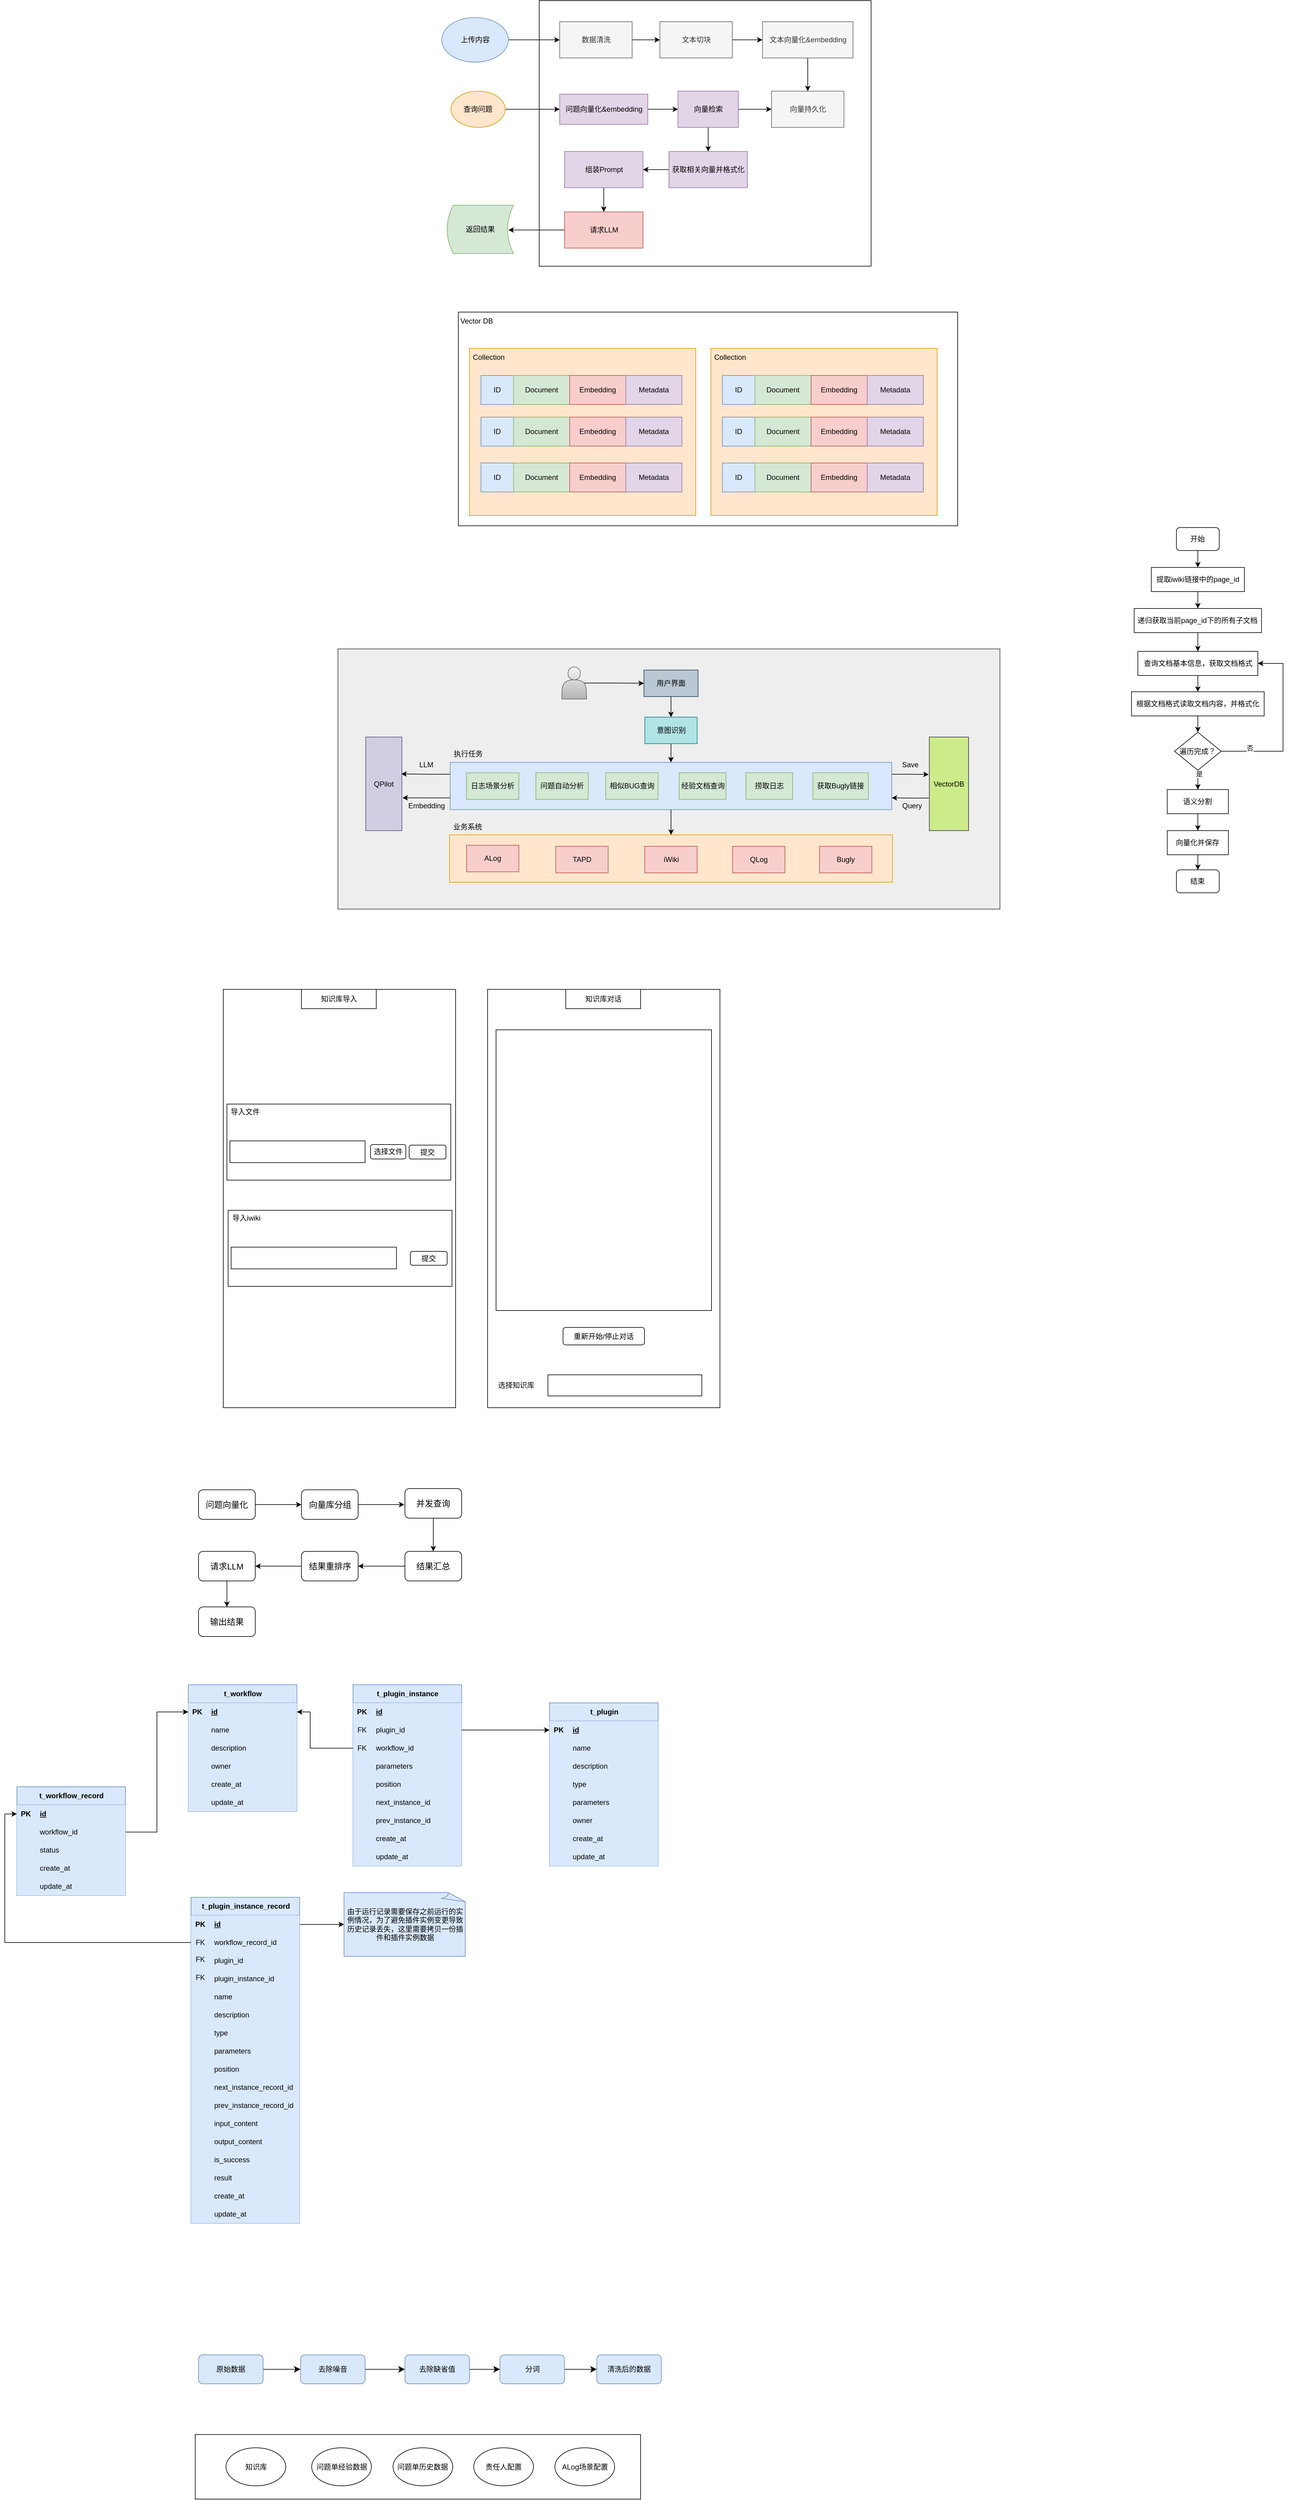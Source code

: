 <mxfile version="24.8.9" pages="2">
  <diagram name="第 1 页" id="B6P0FEtfsNViP6RiIy6Y">
    <mxGraphModel dx="4760" dy="2031" grid="0" gridSize="10" guides="1" tooltips="1" connect="1" arrows="1" fold="1" page="0" pageScale="1" pageWidth="827" pageHeight="1169" math="0" shadow="0">
      <root>
        <mxCell id="0" />
        <mxCell id="1" parent="0" />
        <mxCell id="aKJapJ26wAGrZ9Wrt8bx-9" value="" style="rounded=0;whiteSpace=wrap;html=1;" parent="1" vertex="1">
          <mxGeometry x="-1521.5" y="3976" width="738" height="107" as="geometry" />
        </mxCell>
        <mxCell id="zwjgC2ObJU8k3cXchyGN-52" value="" style="rounded=0;whiteSpace=wrap;html=1;fillColor=#eeeeee;strokeColor=#36393d;" parent="1" vertex="1">
          <mxGeometry x="-1285" y="1018" width="1097" height="431" as="geometry" />
        </mxCell>
        <mxCell id="zwjgC2ObJU8k3cXchyGN-37" style="edgeStyle=orthogonalEdgeStyle;rounded=0;orthogonalLoop=1;jettySize=auto;html=1;exitX=0.5;exitY=1;exitDx=0;exitDy=0;entryX=0.5;entryY=0;entryDx=0;entryDy=0;" parent="1" source="zwjgC2ObJU8k3cXchyGN-27" target="zwjgC2ObJU8k3cXchyGN-30" edge="1">
          <mxGeometry relative="1" as="geometry">
            <mxPoint x="-733.13" y="1296.25" as="sourcePoint" />
          </mxGeometry>
        </mxCell>
        <mxCell id="zwjgC2ObJU8k3cXchyGN-41" style="edgeStyle=orthogonalEdgeStyle;rounded=0;orthogonalLoop=1;jettySize=auto;html=1;exitX=0;exitY=0.75;exitDx=0;exitDy=0;entryX=1.017;entryY=0.649;entryDx=0;entryDy=0;entryPerimeter=0;" parent="1" source="zwjgC2ObJU8k3cXchyGN-27" target="zwjgC2ObJU8k3cXchyGN-38" edge="1">
          <mxGeometry relative="1" as="geometry" />
        </mxCell>
        <mxCell id="zwjgC2ObJU8k3cXchyGN-42" style="edgeStyle=orthogonalEdgeStyle;rounded=0;orthogonalLoop=1;jettySize=auto;html=1;exitX=0;exitY=0.25;exitDx=0;exitDy=0;entryX=0.983;entryY=0.394;entryDx=0;entryDy=0;entryPerimeter=0;" parent="1" source="zwjgC2ObJU8k3cXchyGN-27" target="zwjgC2ObJU8k3cXchyGN-38" edge="1">
          <mxGeometry relative="1" as="geometry" />
        </mxCell>
        <mxCell id="zwjgC2ObJU8k3cXchyGN-46" style="edgeStyle=orthogonalEdgeStyle;rounded=0;orthogonalLoop=1;jettySize=auto;html=1;exitX=1;exitY=0.25;exitDx=0;exitDy=0;" parent="1" source="zwjgC2ObJU8k3cXchyGN-27" edge="1">
          <mxGeometry relative="1" as="geometry">
            <mxPoint x="-306" y="1226" as="targetPoint" />
          </mxGeometry>
        </mxCell>
        <mxCell id="zwjgC2ObJU8k3cXchyGN-27" value="" style="rounded=0;whiteSpace=wrap;html=1;fillColor=#dae8fc;strokeColor=#6c8ebf;" parent="1" vertex="1">
          <mxGeometry x="-1098.94" y="1206" width="731.62" height="78.25" as="geometry" />
        </mxCell>
        <mxCell id="po2gW-Qw7Ikq2pXxXGKJ-18" value="" style="rounded=0;whiteSpace=wrap;html=1;" parent="1" vertex="1">
          <mxGeometry x="-1085.5" y="460" width="827.5" height="354" as="geometry" />
        </mxCell>
        <mxCell id="jt_fw9Rw_P_MPbaHYzuL-2" value="" style="rounded=0;whiteSpace=wrap;html=1;" parent="1" vertex="1">
          <mxGeometry x="-951.5" y="-56" width="550" height="440" as="geometry" />
        </mxCell>
        <mxCell id="jt_fw9Rw_P_MPbaHYzuL-17" style="edgeStyle=orthogonalEdgeStyle;rounded=0;orthogonalLoop=1;jettySize=auto;html=1;exitX=1;exitY=0.5;exitDx=0;exitDy=0;entryX=0;entryY=0.5;entryDx=0;entryDy=0;" parent="1" source="jt_fw9Rw_P_MPbaHYzuL-5" target="jt_fw9Rw_P_MPbaHYzuL-16" edge="1">
          <mxGeometry relative="1" as="geometry" />
        </mxCell>
        <mxCell id="jt_fw9Rw_P_MPbaHYzuL-5" value="查询问题" style="ellipse;whiteSpace=wrap;html=1;fillColor=#ffe6cc;strokeColor=#d79b00;" parent="1" vertex="1">
          <mxGeometry x="-1097.75" y="94" width="90" height="60" as="geometry" />
        </mxCell>
        <mxCell id="jt_fw9Rw_P_MPbaHYzuL-12" style="edgeStyle=orthogonalEdgeStyle;rounded=0;orthogonalLoop=1;jettySize=auto;html=1;exitX=1;exitY=0.5;exitDx=0;exitDy=0;entryX=0;entryY=0.5;entryDx=0;entryDy=0;" parent="1" source="jt_fw9Rw_P_MPbaHYzuL-7" target="jt_fw9Rw_P_MPbaHYzuL-8" edge="1">
          <mxGeometry relative="1" as="geometry" />
        </mxCell>
        <mxCell id="jt_fw9Rw_P_MPbaHYzuL-7" value="上传内容" style="ellipse;whiteSpace=wrap;html=1;fillColor=#dae8fc;strokeColor=#6c8ebf;" parent="1" vertex="1">
          <mxGeometry x="-1113" y="-28" width="110.5" height="74" as="geometry" />
        </mxCell>
        <mxCell id="jt_fw9Rw_P_MPbaHYzuL-13" style="edgeStyle=orthogonalEdgeStyle;rounded=0;orthogonalLoop=1;jettySize=auto;html=1;exitX=1;exitY=0.5;exitDx=0;exitDy=0;entryX=0;entryY=0.5;entryDx=0;entryDy=0;" parent="1" source="jt_fw9Rw_P_MPbaHYzuL-8" target="jt_fw9Rw_P_MPbaHYzuL-9" edge="1">
          <mxGeometry relative="1" as="geometry" />
        </mxCell>
        <mxCell id="jt_fw9Rw_P_MPbaHYzuL-8" value="数据清洗" style="rounded=0;whiteSpace=wrap;html=1;fillColor=#f5f5f5;fontColor=#333333;strokeColor=#666666;" parent="1" vertex="1">
          <mxGeometry x="-917.5" y="-21" width="120" height="60" as="geometry" />
        </mxCell>
        <mxCell id="jt_fw9Rw_P_MPbaHYzuL-14" style="edgeStyle=orthogonalEdgeStyle;rounded=0;orthogonalLoop=1;jettySize=auto;html=1;exitX=1;exitY=0.5;exitDx=0;exitDy=0;entryX=0;entryY=0.5;entryDx=0;entryDy=0;" parent="1" source="jt_fw9Rw_P_MPbaHYzuL-9" target="jt_fw9Rw_P_MPbaHYzuL-10" edge="1">
          <mxGeometry relative="1" as="geometry" />
        </mxCell>
        <mxCell id="jt_fw9Rw_P_MPbaHYzuL-9" value="文本切块" style="rounded=0;whiteSpace=wrap;html=1;fillColor=#f5f5f5;fontColor=#333333;strokeColor=#666666;" parent="1" vertex="1">
          <mxGeometry x="-751.5" y="-21" width="120" height="60" as="geometry" />
        </mxCell>
        <mxCell id="jt_fw9Rw_P_MPbaHYzuL-15" style="edgeStyle=orthogonalEdgeStyle;rounded=0;orthogonalLoop=1;jettySize=auto;html=1;exitX=0.5;exitY=1;exitDx=0;exitDy=0;entryX=0.5;entryY=0;entryDx=0;entryDy=0;" parent="1" source="jt_fw9Rw_P_MPbaHYzuL-10" target="jt_fw9Rw_P_MPbaHYzuL-11" edge="1">
          <mxGeometry relative="1" as="geometry" />
        </mxCell>
        <mxCell id="jt_fw9Rw_P_MPbaHYzuL-10" value="文本向量化&amp;amp;embedding" style="rounded=0;whiteSpace=wrap;html=1;fillColor=#f5f5f5;fontColor=#333333;strokeColor=#666666;" parent="1" vertex="1">
          <mxGeometry x="-581.5" y="-21" width="150" height="60" as="geometry" />
        </mxCell>
        <mxCell id="jt_fw9Rw_P_MPbaHYzuL-11" value="向量持久化" style="rounded=0;whiteSpace=wrap;html=1;fillColor=#f5f5f5;fontColor=#333333;strokeColor=#666666;" parent="1" vertex="1">
          <mxGeometry x="-566.5" y="94" width="120" height="60" as="geometry" />
        </mxCell>
        <mxCell id="jt_fw9Rw_P_MPbaHYzuL-19" style="edgeStyle=orthogonalEdgeStyle;rounded=0;orthogonalLoop=1;jettySize=auto;html=1;exitX=1;exitY=0.5;exitDx=0;exitDy=0;entryX=0;entryY=0.5;entryDx=0;entryDy=0;" parent="1" source="jt_fw9Rw_P_MPbaHYzuL-16" target="jt_fw9Rw_P_MPbaHYzuL-18" edge="1">
          <mxGeometry relative="1" as="geometry" />
        </mxCell>
        <mxCell id="jt_fw9Rw_P_MPbaHYzuL-16" value="问题向量化&amp;amp;embedding" style="rounded=0;whiteSpace=wrap;html=1;fillColor=#e1d5e7;strokeColor=#9673a6;" parent="1" vertex="1">
          <mxGeometry x="-917.5" y="99" width="146" height="50" as="geometry" />
        </mxCell>
        <mxCell id="jt_fw9Rw_P_MPbaHYzuL-20" style="edgeStyle=orthogonalEdgeStyle;rounded=0;orthogonalLoop=1;jettySize=auto;html=1;exitX=1;exitY=0.5;exitDx=0;exitDy=0;entryX=0;entryY=0.5;entryDx=0;entryDy=0;" parent="1" source="jt_fw9Rw_P_MPbaHYzuL-18" target="jt_fw9Rw_P_MPbaHYzuL-11" edge="1">
          <mxGeometry relative="1" as="geometry" />
        </mxCell>
        <mxCell id="jt_fw9Rw_P_MPbaHYzuL-23" style="edgeStyle=orthogonalEdgeStyle;rounded=0;orthogonalLoop=1;jettySize=auto;html=1;exitX=0.5;exitY=1;exitDx=0;exitDy=0;entryX=0.5;entryY=0;entryDx=0;entryDy=0;" parent="1" source="jt_fw9Rw_P_MPbaHYzuL-18" target="jt_fw9Rw_P_MPbaHYzuL-21" edge="1">
          <mxGeometry relative="1" as="geometry" />
        </mxCell>
        <mxCell id="jt_fw9Rw_P_MPbaHYzuL-18" value="向量检索" style="rounded=0;whiteSpace=wrap;html=1;fillColor=#e1d5e7;strokeColor=#9673a6;" parent="1" vertex="1">
          <mxGeometry x="-721.5" y="94" width="100" height="60" as="geometry" />
        </mxCell>
        <mxCell id="jt_fw9Rw_P_MPbaHYzuL-24" style="edgeStyle=orthogonalEdgeStyle;rounded=0;orthogonalLoop=1;jettySize=auto;html=1;exitX=0;exitY=0.5;exitDx=0;exitDy=0;entryX=1;entryY=0.5;entryDx=0;entryDy=0;" parent="1" source="jt_fw9Rw_P_MPbaHYzuL-21" target="jt_fw9Rw_P_MPbaHYzuL-22" edge="1">
          <mxGeometry relative="1" as="geometry" />
        </mxCell>
        <mxCell id="jt_fw9Rw_P_MPbaHYzuL-21" value="获取相关向量并格式化" style="rounded=0;whiteSpace=wrap;html=1;fillColor=#e1d5e7;strokeColor=#9673a6;" parent="1" vertex="1">
          <mxGeometry x="-736.5" y="194" width="130" height="60" as="geometry" />
        </mxCell>
        <mxCell id="jt_fw9Rw_P_MPbaHYzuL-27" style="edgeStyle=orthogonalEdgeStyle;rounded=0;orthogonalLoop=1;jettySize=auto;html=1;exitX=0.5;exitY=1;exitDx=0;exitDy=0;entryX=0.5;entryY=0;entryDx=0;entryDy=0;" parent="1" source="jt_fw9Rw_P_MPbaHYzuL-22" target="jt_fw9Rw_P_MPbaHYzuL-26" edge="1">
          <mxGeometry relative="1" as="geometry" />
        </mxCell>
        <mxCell id="jt_fw9Rw_P_MPbaHYzuL-22" value="组装Prompt" style="rounded=0;whiteSpace=wrap;html=1;fillColor=#e1d5e7;strokeColor=#9673a6;" parent="1" vertex="1">
          <mxGeometry x="-909.5" y="194" width="130" height="60" as="geometry" />
        </mxCell>
        <mxCell id="jt_fw9Rw_P_MPbaHYzuL-31" style="edgeStyle=orthogonalEdgeStyle;rounded=0;orthogonalLoop=1;jettySize=auto;html=1;exitX=0;exitY=0.5;exitDx=0;exitDy=0;entryX=0.923;entryY=0.513;entryDx=0;entryDy=0;entryPerimeter=0;" parent="1" source="jt_fw9Rw_P_MPbaHYzuL-26" target="jt_fw9Rw_P_MPbaHYzuL-30" edge="1">
          <mxGeometry relative="1" as="geometry" />
        </mxCell>
        <mxCell id="jt_fw9Rw_P_MPbaHYzuL-26" value="请求LLM" style="rounded=0;whiteSpace=wrap;html=1;fillColor=#f8cecc;strokeColor=#b85450;" parent="1" vertex="1">
          <mxGeometry x="-909.5" y="294" width="130" height="60" as="geometry" />
        </mxCell>
        <mxCell id="jt_fw9Rw_P_MPbaHYzuL-30" value="返回结果" style="shape=dataStorage;whiteSpace=wrap;html=1;fixedSize=1;size=10;fillColor=#d5e8d4;strokeColor=#82b366;" parent="1" vertex="1">
          <mxGeometry x="-1104" y="283" width="110" height="80" as="geometry" />
        </mxCell>
        <mxCell id="po2gW-Qw7Ikq2pXxXGKJ-1" value="" style="rounded=0;whiteSpace=wrap;html=1;fillColor=#ffe6cc;strokeColor=#d79b00;" parent="1" vertex="1">
          <mxGeometry x="-1067" y="520" width="375" height="277" as="geometry" />
        </mxCell>
        <mxCell id="po2gW-Qw7Ikq2pXxXGKJ-5" value="ID" style="rounded=0;whiteSpace=wrap;html=1;fillColor=#dae8fc;strokeColor=#6c8ebf;" parent="1" vertex="1">
          <mxGeometry x="-1048" y="565" width="54" height="48" as="geometry" />
        </mxCell>
        <mxCell id="po2gW-Qw7Ikq2pXxXGKJ-6" value="Document" style="rounded=0;whiteSpace=wrap;html=1;fillColor=#d5e8d4;strokeColor=#82b366;" parent="1" vertex="1">
          <mxGeometry x="-994" y="565" width="93" height="48" as="geometry" />
        </mxCell>
        <mxCell id="po2gW-Qw7Ikq2pXxXGKJ-7" value="Embedding" style="rounded=0;whiteSpace=wrap;html=1;fillColor=#f8cecc;strokeColor=#b85450;" parent="1" vertex="1">
          <mxGeometry x="-901" y="565" width="93" height="48" as="geometry" />
        </mxCell>
        <mxCell id="po2gW-Qw7Ikq2pXxXGKJ-8" value="Metadata" style="rounded=0;whiteSpace=wrap;html=1;fillColor=#e1d5e7;strokeColor=#9673a6;" parent="1" vertex="1">
          <mxGeometry x="-808" y="565" width="93" height="48" as="geometry" />
        </mxCell>
        <mxCell id="po2gW-Qw7Ikq2pXxXGKJ-9" value="Collection" style="text;html=1;strokeColor=none;fillColor=none;align=center;verticalAlign=middle;whiteSpace=wrap;rounded=0;" parent="1" vertex="1">
          <mxGeometry x="-1065" y="520" width="60" height="30" as="geometry" />
        </mxCell>
        <mxCell id="po2gW-Qw7Ikq2pXxXGKJ-10" value="ID" style="rounded=0;whiteSpace=wrap;html=1;fillColor=#dae8fc;strokeColor=#6c8ebf;" parent="1" vertex="1">
          <mxGeometry x="-1048" y="634" width="54" height="48" as="geometry" />
        </mxCell>
        <mxCell id="po2gW-Qw7Ikq2pXxXGKJ-11" value="Document" style="rounded=0;whiteSpace=wrap;html=1;fillColor=#d5e8d4;strokeColor=#82b366;" parent="1" vertex="1">
          <mxGeometry x="-994" y="634" width="93" height="48" as="geometry" />
        </mxCell>
        <mxCell id="po2gW-Qw7Ikq2pXxXGKJ-12" value="Embedding" style="rounded=0;whiteSpace=wrap;html=1;fillColor=#f8cecc;strokeColor=#b85450;" parent="1" vertex="1">
          <mxGeometry x="-901" y="634" width="93" height="48" as="geometry" />
        </mxCell>
        <mxCell id="po2gW-Qw7Ikq2pXxXGKJ-13" value="Metadata" style="rounded=0;whiteSpace=wrap;html=1;fillColor=#e1d5e7;strokeColor=#9673a6;" parent="1" vertex="1">
          <mxGeometry x="-808" y="634" width="93" height="48" as="geometry" />
        </mxCell>
        <mxCell id="po2gW-Qw7Ikq2pXxXGKJ-14" value="ID" style="rounded=0;whiteSpace=wrap;html=1;fillColor=#dae8fc;strokeColor=#6c8ebf;" parent="1" vertex="1">
          <mxGeometry x="-1048" y="710" width="54" height="48" as="geometry" />
        </mxCell>
        <mxCell id="po2gW-Qw7Ikq2pXxXGKJ-15" value="Document" style="rounded=0;whiteSpace=wrap;html=1;fillColor=#d5e8d4;strokeColor=#82b366;" parent="1" vertex="1">
          <mxGeometry x="-994" y="710" width="93" height="48" as="geometry" />
        </mxCell>
        <mxCell id="po2gW-Qw7Ikq2pXxXGKJ-16" value="Embedding" style="rounded=0;whiteSpace=wrap;html=1;fillColor=#f8cecc;strokeColor=#b85450;" parent="1" vertex="1">
          <mxGeometry x="-901" y="710" width="93" height="48" as="geometry" />
        </mxCell>
        <mxCell id="po2gW-Qw7Ikq2pXxXGKJ-17" value="Metadata" style="rounded=0;whiteSpace=wrap;html=1;fillColor=#e1d5e7;strokeColor=#9673a6;" parent="1" vertex="1">
          <mxGeometry x="-808" y="710" width="93" height="48" as="geometry" />
        </mxCell>
        <mxCell id="po2gW-Qw7Ikq2pXxXGKJ-34" value="Vector DB" style="text;html=1;strokeColor=none;fillColor=none;align=center;verticalAlign=middle;whiteSpace=wrap;rounded=0;" parent="1" vertex="1">
          <mxGeometry x="-1085.5" y="460" width="60" height="30" as="geometry" />
        </mxCell>
        <mxCell id="po2gW-Qw7Ikq2pXxXGKJ-35" value="" style="rounded=0;whiteSpace=wrap;html=1;fillColor=#ffe6cc;strokeColor=#d79b00;" parent="1" vertex="1">
          <mxGeometry x="-667" y="520" width="375" height="277" as="geometry" />
        </mxCell>
        <mxCell id="po2gW-Qw7Ikq2pXxXGKJ-36" value="ID" style="rounded=0;whiteSpace=wrap;html=1;fillColor=#dae8fc;strokeColor=#6c8ebf;" parent="1" vertex="1">
          <mxGeometry x="-648" y="565" width="54" height="48" as="geometry" />
        </mxCell>
        <mxCell id="po2gW-Qw7Ikq2pXxXGKJ-37" value="Document" style="rounded=0;whiteSpace=wrap;html=1;fillColor=#d5e8d4;strokeColor=#82b366;" parent="1" vertex="1">
          <mxGeometry x="-594" y="565" width="93" height="48" as="geometry" />
        </mxCell>
        <mxCell id="po2gW-Qw7Ikq2pXxXGKJ-38" value="Embedding" style="rounded=0;whiteSpace=wrap;html=1;fillColor=#f8cecc;strokeColor=#b85450;" parent="1" vertex="1">
          <mxGeometry x="-501" y="565" width="93" height="48" as="geometry" />
        </mxCell>
        <mxCell id="po2gW-Qw7Ikq2pXxXGKJ-39" value="Metadata" style="rounded=0;whiteSpace=wrap;html=1;fillColor=#e1d5e7;strokeColor=#9673a6;" parent="1" vertex="1">
          <mxGeometry x="-408" y="565" width="93" height="48" as="geometry" />
        </mxCell>
        <mxCell id="po2gW-Qw7Ikq2pXxXGKJ-40" value="Collection" style="text;html=1;strokeColor=none;fillColor=none;align=center;verticalAlign=middle;whiteSpace=wrap;rounded=0;" parent="1" vertex="1">
          <mxGeometry x="-665" y="520" width="60" height="30" as="geometry" />
        </mxCell>
        <mxCell id="po2gW-Qw7Ikq2pXxXGKJ-41" value="ID" style="rounded=0;whiteSpace=wrap;html=1;fillColor=#dae8fc;strokeColor=#6c8ebf;" parent="1" vertex="1">
          <mxGeometry x="-648" y="634" width="54" height="48" as="geometry" />
        </mxCell>
        <mxCell id="po2gW-Qw7Ikq2pXxXGKJ-42" value="Document" style="rounded=0;whiteSpace=wrap;html=1;fillColor=#d5e8d4;strokeColor=#82b366;" parent="1" vertex="1">
          <mxGeometry x="-594" y="634" width="93" height="48" as="geometry" />
        </mxCell>
        <mxCell id="po2gW-Qw7Ikq2pXxXGKJ-43" value="Embedding" style="rounded=0;whiteSpace=wrap;html=1;fillColor=#f8cecc;strokeColor=#b85450;" parent="1" vertex="1">
          <mxGeometry x="-501" y="634" width="93" height="48" as="geometry" />
        </mxCell>
        <mxCell id="po2gW-Qw7Ikq2pXxXGKJ-44" value="Metadata" style="rounded=0;whiteSpace=wrap;html=1;fillColor=#e1d5e7;strokeColor=#9673a6;" parent="1" vertex="1">
          <mxGeometry x="-408" y="634" width="93" height="48" as="geometry" />
        </mxCell>
        <mxCell id="po2gW-Qw7Ikq2pXxXGKJ-45" value="ID" style="rounded=0;whiteSpace=wrap;html=1;fillColor=#dae8fc;strokeColor=#6c8ebf;" parent="1" vertex="1">
          <mxGeometry x="-648" y="710" width="54" height="48" as="geometry" />
        </mxCell>
        <mxCell id="po2gW-Qw7Ikq2pXxXGKJ-46" value="Document" style="rounded=0;whiteSpace=wrap;html=1;fillColor=#d5e8d4;strokeColor=#82b366;" parent="1" vertex="1">
          <mxGeometry x="-594" y="710" width="93" height="48" as="geometry" />
        </mxCell>
        <mxCell id="po2gW-Qw7Ikq2pXxXGKJ-47" value="Embedding" style="rounded=0;whiteSpace=wrap;html=1;fillColor=#f8cecc;strokeColor=#b85450;" parent="1" vertex="1">
          <mxGeometry x="-501" y="710" width="93" height="48" as="geometry" />
        </mxCell>
        <mxCell id="po2gW-Qw7Ikq2pXxXGKJ-48" value="Metadata" style="rounded=0;whiteSpace=wrap;html=1;fillColor=#e1d5e7;strokeColor=#9673a6;" parent="1" vertex="1">
          <mxGeometry x="-408" y="710" width="93" height="48" as="geometry" />
        </mxCell>
        <mxCell id="zwjgC2ObJU8k3cXchyGN-15" style="edgeStyle=orthogonalEdgeStyle;rounded=0;orthogonalLoop=1;jettySize=auto;html=1;exitX=0.5;exitY=1;exitDx=0;exitDy=0;entryX=0.5;entryY=0;entryDx=0;entryDy=0;" parent="1" source="zwjgC2ObJU8k3cXchyGN-2" target="zwjgC2ObJU8k3cXchyGN-8" edge="1">
          <mxGeometry relative="1" as="geometry" />
        </mxCell>
        <mxCell id="zwjgC2ObJU8k3cXchyGN-2" value="用户界面" style="rounded=0;whiteSpace=wrap;html=1;fillColor=#bac8d3;strokeColor=#23445d;" parent="1" vertex="1">
          <mxGeometry x="-778" y="1053" width="89.75" height="44" as="geometry" />
        </mxCell>
        <mxCell id="zwjgC2ObJU8k3cXchyGN-14" style="edgeStyle=orthogonalEdgeStyle;rounded=0;orthogonalLoop=1;jettySize=auto;html=1;exitX=0.9;exitY=0.5;exitDx=0;exitDy=0;exitPerimeter=0;entryX=0;entryY=0.5;entryDx=0;entryDy=0;" parent="1" source="zwjgC2ObJU8k3cXchyGN-6" target="zwjgC2ObJU8k3cXchyGN-2" edge="1">
          <mxGeometry relative="1" as="geometry" />
        </mxCell>
        <mxCell id="zwjgC2ObJU8k3cXchyGN-6" value="" style="shape=actor;whiteSpace=wrap;html=1;fillColor=#f5f5f5;gradientColor=#b3b3b3;strokeColor=#666666;" parent="1" vertex="1">
          <mxGeometry x="-914" y="1048" width="41" height="53" as="geometry" />
        </mxCell>
        <mxCell id="zwjgC2ObJU8k3cXchyGN-29" style="edgeStyle=orthogonalEdgeStyle;rounded=0;orthogonalLoop=1;jettySize=auto;html=1;exitX=0.5;exitY=1;exitDx=0;exitDy=0;entryX=0.5;entryY=0;entryDx=0;entryDy=0;" parent="1" source="zwjgC2ObJU8k3cXchyGN-8" target="zwjgC2ObJU8k3cXchyGN-27" edge="1">
          <mxGeometry relative="1" as="geometry" />
        </mxCell>
        <mxCell id="zwjgC2ObJU8k3cXchyGN-8" value="意图识别" style="rounded=0;whiteSpace=wrap;html=1;fillColor=#b0e3e6;strokeColor=#0e8088;" parent="1" vertex="1">
          <mxGeometry x="-776.5" y="1131" width="86.75" height="44" as="geometry" />
        </mxCell>
        <mxCell id="zwjgC2ObJU8k3cXchyGN-19" value="日志场景分析" style="rounded=0;whiteSpace=wrap;html=1;fillColor=#d5e8d4;strokeColor=#82b366;" parent="1" vertex="1">
          <mxGeometry x="-1071.94" y="1223.25" width="86.75" height="44" as="geometry" />
        </mxCell>
        <mxCell id="zwjgC2ObJU8k3cXchyGN-20" value="问题自动分析" style="rounded=0;whiteSpace=wrap;html=1;fillColor=#d5e8d4;strokeColor=#82b366;" parent="1" vertex="1">
          <mxGeometry x="-957" y="1223.12" width="86.75" height="44" as="geometry" />
        </mxCell>
        <mxCell id="zwjgC2ObJU8k3cXchyGN-21" value="相似BUG查询" style="rounded=0;whiteSpace=wrap;html=1;fillColor=#d5e8d4;strokeColor=#82b366;" parent="1" vertex="1">
          <mxGeometry x="-841.25" y="1223.12" width="86.75" height="44" as="geometry" />
        </mxCell>
        <mxCell id="zwjgC2ObJU8k3cXchyGN-22" value="捞取日志" style="rounded=0;whiteSpace=wrap;html=1;fillColor=#d5e8d4;strokeColor=#82b366;" parent="1" vertex="1">
          <mxGeometry x="-609.0" y="1223.12" width="77.5" height="44" as="geometry" />
        </mxCell>
        <mxCell id="zwjgC2ObJU8k3cXchyGN-25" value="获取Bugly链接" style="rounded=0;whiteSpace=wrap;html=1;fillColor=#d5e8d4;strokeColor=#82b366;" parent="1" vertex="1">
          <mxGeometry x="-498" y="1223.12" width="92" height="44" as="geometry" />
        </mxCell>
        <mxCell id="zwjgC2ObJU8k3cXchyGN-30" value="" style="rounded=0;whiteSpace=wrap;html=1;fillColor=#ffe6cc;strokeColor=#d79b00;" parent="1" vertex="1">
          <mxGeometry x="-1100" y="1326" width="734" height="78.5" as="geometry" />
        </mxCell>
        <mxCell id="zwjgC2ObJU8k3cXchyGN-31" value="TAPD" style="rounded=0;whiteSpace=wrap;html=1;fillColor=#f8cecc;strokeColor=#b85450;" parent="1" vertex="1">
          <mxGeometry x="-924" y="1345" width="86.75" height="44" as="geometry" />
        </mxCell>
        <mxCell id="zwjgC2ObJU8k3cXchyGN-32" value="iWiki" style="rounded=0;whiteSpace=wrap;html=1;fillColor=#f8cecc;strokeColor=#b85450;" parent="1" vertex="1">
          <mxGeometry x="-776.5" y="1345" width="86.75" height="44" as="geometry" />
        </mxCell>
        <mxCell id="zwjgC2ObJU8k3cXchyGN-33" value="QLog" style="rounded=0;whiteSpace=wrap;html=1;fillColor=#f8cecc;strokeColor=#b85450;" parent="1" vertex="1">
          <mxGeometry x="-631" y="1345" width="86.75" height="44" as="geometry" />
        </mxCell>
        <mxCell id="zwjgC2ObJU8k3cXchyGN-34" value="经验文档查询" style="rounded=0;whiteSpace=wrap;html=1;fillColor=#d5e8d4;strokeColor=#82b366;" parent="1" vertex="1">
          <mxGeometry x="-719.5" y="1223.12" width="77.5" height="44" as="geometry" />
        </mxCell>
        <mxCell id="zwjgC2ObJU8k3cXchyGN-35" value="ALog" style="rounded=0;whiteSpace=wrap;html=1;fillColor=#f8cecc;strokeColor=#b85450;" parent="1" vertex="1">
          <mxGeometry x="-1071.94" y="1343.25" width="86.75" height="44" as="geometry" />
        </mxCell>
        <mxCell id="zwjgC2ObJU8k3cXchyGN-36" value="Bugly" style="rounded=0;whiteSpace=wrap;html=1;fillColor=#f8cecc;strokeColor=#b85450;" parent="1" vertex="1">
          <mxGeometry x="-487" y="1345" width="86.75" height="44" as="geometry" />
        </mxCell>
        <mxCell id="zwjgC2ObJU8k3cXchyGN-38" value="QPilot" style="rounded=0;whiteSpace=wrap;html=1;fillColor=#d0cee2;strokeColor=#56517e;" parent="1" vertex="1">
          <mxGeometry x="-1239" y="1164" width="60" height="155" as="geometry" />
        </mxCell>
        <mxCell id="zwjgC2ObJU8k3cXchyGN-43" value="LLM" style="text;html=1;strokeColor=none;fillColor=none;align=center;verticalAlign=middle;whiteSpace=wrap;rounded=0;" parent="1" vertex="1">
          <mxGeometry x="-1157" y="1199" width="37" height="21" as="geometry" />
        </mxCell>
        <mxCell id="zwjgC2ObJU8k3cXchyGN-44" value="Embedding" style="text;html=1;strokeColor=none;fillColor=none;align=center;verticalAlign=middle;whiteSpace=wrap;rounded=0;" parent="1" vertex="1">
          <mxGeometry x="-1179.5" y="1267.25" width="82" height="21" as="geometry" />
        </mxCell>
        <mxCell id="zwjgC2ObJU8k3cXchyGN-49" style="edgeStyle=orthogonalEdgeStyle;rounded=0;orthogonalLoop=1;jettySize=auto;html=1;exitX=-0.015;exitY=0.652;exitDx=0;exitDy=0;entryX=1;entryY=0.75;entryDx=0;entryDy=0;exitPerimeter=0;" parent="1" source="zwjgC2ObJU8k3cXchyGN-45" target="zwjgC2ObJU8k3cXchyGN-27" edge="1">
          <mxGeometry relative="1" as="geometry" />
        </mxCell>
        <mxCell id="zwjgC2ObJU8k3cXchyGN-45" value="VectorDB" style="rounded=0;whiteSpace=wrap;html=1;fillColor=#cdeb8b;strokeColor=#36393d;" parent="1" vertex="1">
          <mxGeometry x="-305" y="1164" width="65" height="155" as="geometry" />
        </mxCell>
        <mxCell id="zwjgC2ObJU8k3cXchyGN-47" value="Save" style="text;html=1;strokeColor=none;fillColor=none;align=center;verticalAlign=middle;whiteSpace=wrap;rounded=0;" parent="1" vertex="1">
          <mxGeometry x="-355" y="1199" width="37" height="21" as="geometry" />
        </mxCell>
        <mxCell id="zwjgC2ObJU8k3cXchyGN-51" value="Query" style="text;html=1;strokeColor=none;fillColor=none;align=center;verticalAlign=middle;whiteSpace=wrap;rounded=0;" parent="1" vertex="1">
          <mxGeometry x="-352" y="1267.25" width="37" height="21" as="geometry" />
        </mxCell>
        <mxCell id="zwjgC2ObJU8k3cXchyGN-53" value="执行任务" style="text;html=1;strokeColor=none;fillColor=none;align=center;verticalAlign=middle;whiteSpace=wrap;rounded=0;" parent="1" vertex="1">
          <mxGeometry x="-1098.94" y="1179" width="60" height="25" as="geometry" />
        </mxCell>
        <mxCell id="zwjgC2ObJU8k3cXchyGN-54" value="业务系统" style="text;html=1;strokeColor=none;fillColor=none;align=center;verticalAlign=middle;whiteSpace=wrap;rounded=0;" parent="1" vertex="1">
          <mxGeometry x="-1100" y="1300" width="60" height="26.25" as="geometry" />
        </mxCell>
        <mxCell id="pJftjKt42n4JS9Ft3imo-5" style="edgeStyle=orthogonalEdgeStyle;rounded=0;orthogonalLoop=1;jettySize=auto;html=1;exitX=0.5;exitY=1;exitDx=0;exitDy=0;" parent="1" source="pJftjKt42n4JS9Ft3imo-3" target="pJftjKt42n4JS9Ft3imo-4" edge="1">
          <mxGeometry relative="1" as="geometry" />
        </mxCell>
        <mxCell id="pJftjKt42n4JS9Ft3imo-3" value="开始" style="rounded=1;whiteSpace=wrap;html=1;" parent="1" vertex="1">
          <mxGeometry x="104.43" y="817" width="71" height="38" as="geometry" />
        </mxCell>
        <mxCell id="pJftjKt42n4JS9Ft3imo-7" style="edgeStyle=orthogonalEdgeStyle;rounded=0;orthogonalLoop=1;jettySize=auto;html=1;exitX=0.5;exitY=1;exitDx=0;exitDy=0;entryX=0.5;entryY=0;entryDx=0;entryDy=0;" parent="1" source="pJftjKt42n4JS9Ft3imo-4" target="pJftjKt42n4JS9Ft3imo-6" edge="1">
          <mxGeometry relative="1" as="geometry" />
        </mxCell>
        <mxCell id="pJftjKt42n4JS9Ft3imo-4" value="提取iwiki链接中的page_id" style="rounded=0;whiteSpace=wrap;html=1;" parent="1" vertex="1">
          <mxGeometry x="62.81" y="883" width="154.25" height="40" as="geometry" />
        </mxCell>
        <mxCell id="pJftjKt42n4JS9Ft3imo-12" style="edgeStyle=orthogonalEdgeStyle;rounded=0;orthogonalLoop=1;jettySize=auto;html=1;exitX=0.5;exitY=1;exitDx=0;exitDy=0;entryX=0.5;entryY=0;entryDx=0;entryDy=0;" parent="1" source="pJftjKt42n4JS9Ft3imo-6" target="pJftjKt42n4JS9Ft3imo-11" edge="1">
          <mxGeometry relative="1" as="geometry" />
        </mxCell>
        <mxCell id="pJftjKt42n4JS9Ft3imo-6" value="递归获取当前page_id下的所有子文档" style="rounded=0;whiteSpace=wrap;html=1;" parent="1" vertex="1">
          <mxGeometry x="34.43" y="951" width="211" height="40" as="geometry" />
        </mxCell>
        <mxCell id="pJftjKt42n4JS9Ft3imo-17" style="edgeStyle=orthogonalEdgeStyle;rounded=0;orthogonalLoop=1;jettySize=auto;html=1;exitX=1;exitY=0.5;exitDx=0;exitDy=0;entryX=1;entryY=0.5;entryDx=0;entryDy=0;" parent="1" source="pJftjKt42n4JS9Ft3imo-9" target="pJftjKt42n4JS9Ft3imo-11" edge="1">
          <mxGeometry relative="1" as="geometry">
            <Array as="points">
              <mxPoint x="281.12" y="1188" />
              <mxPoint x="281.12" y="1042" />
            </Array>
          </mxGeometry>
        </mxCell>
        <mxCell id="pJftjKt42n4JS9Ft3imo-18" value="否" style="edgeLabel;html=1;align=center;verticalAlign=middle;resizable=0;points=[];" parent="pJftjKt42n4JS9Ft3imo-17" vertex="1" connectable="0">
          <mxGeometry x="-0.672" y="7" relative="1" as="geometry">
            <mxPoint y="1" as="offset" />
          </mxGeometry>
        </mxCell>
        <mxCell id="pJftjKt42n4JS9Ft3imo-25" style="edgeStyle=orthogonalEdgeStyle;rounded=0;orthogonalLoop=1;jettySize=auto;html=1;exitX=0.5;exitY=1;exitDx=0;exitDy=0;entryX=0.5;entryY=0;entryDx=0;entryDy=0;" parent="1" source="pJftjKt42n4JS9Ft3imo-9" target="pJftjKt42n4JS9Ft3imo-19" edge="1">
          <mxGeometry relative="1" as="geometry" />
        </mxCell>
        <mxCell id="pJftjKt42n4JS9Ft3imo-26" value="是" style="edgeLabel;html=1;align=center;verticalAlign=middle;resizable=0;points=[];" parent="pJftjKt42n4JS9Ft3imo-25" vertex="1" connectable="0">
          <mxGeometry x="-0.625" y="2" relative="1" as="geometry">
            <mxPoint as="offset" />
          </mxGeometry>
        </mxCell>
        <mxCell id="pJftjKt42n4JS9Ft3imo-9" value="遍历完成？" style="rhombus;whiteSpace=wrap;html=1;" parent="1" vertex="1">
          <mxGeometry x="101.34" y="1156" width="77.19" height="63" as="geometry" />
        </mxCell>
        <mxCell id="pJftjKt42n4JS9Ft3imo-14" style="edgeStyle=orthogonalEdgeStyle;rounded=0;orthogonalLoop=1;jettySize=auto;html=1;exitX=0.5;exitY=1;exitDx=0;exitDy=0;entryX=0.5;entryY=0;entryDx=0;entryDy=0;" parent="1" source="pJftjKt42n4JS9Ft3imo-11" target="pJftjKt42n4JS9Ft3imo-13" edge="1">
          <mxGeometry relative="1" as="geometry" />
        </mxCell>
        <mxCell id="pJftjKt42n4JS9Ft3imo-11" value="查询文档基本信息，获取文档格式" style="rounded=0;whiteSpace=wrap;html=1;" parent="1" vertex="1">
          <mxGeometry x="40.51" y="1022" width="198.85" height="40" as="geometry" />
        </mxCell>
        <mxCell id="pJftjKt42n4JS9Ft3imo-15" style="edgeStyle=orthogonalEdgeStyle;rounded=0;orthogonalLoop=1;jettySize=auto;html=1;exitX=0.5;exitY=1;exitDx=0;exitDy=0;entryX=0.5;entryY=0;entryDx=0;entryDy=0;" parent="1" source="pJftjKt42n4JS9Ft3imo-13" target="pJftjKt42n4JS9Ft3imo-9" edge="1">
          <mxGeometry relative="1" as="geometry" />
        </mxCell>
        <mxCell id="pJftjKt42n4JS9Ft3imo-13" value="根据文档格式读取文档内容，并格式化" style="rounded=0;whiteSpace=wrap;html=1;" parent="1" vertex="1">
          <mxGeometry x="30" y="1089" width="219.85" height="40" as="geometry" />
        </mxCell>
        <mxCell id="pJftjKt42n4JS9Ft3imo-22" style="edgeStyle=orthogonalEdgeStyle;rounded=0;orthogonalLoop=1;jettySize=auto;html=1;exitX=0.5;exitY=1;exitDx=0;exitDy=0;entryX=0.5;entryY=0;entryDx=0;entryDy=0;" parent="1" source="pJftjKt42n4JS9Ft3imo-19" target="pJftjKt42n4JS9Ft3imo-21" edge="1">
          <mxGeometry relative="1" as="geometry" />
        </mxCell>
        <mxCell id="pJftjKt42n4JS9Ft3imo-19" value="语义分割" style="rounded=0;whiteSpace=wrap;html=1;" parent="1" vertex="1">
          <mxGeometry x="89.26" y="1251" width="101.32" height="40" as="geometry" />
        </mxCell>
        <mxCell id="pJftjKt42n4JS9Ft3imo-24" style="edgeStyle=orthogonalEdgeStyle;rounded=0;orthogonalLoop=1;jettySize=auto;html=1;exitX=0.5;exitY=1;exitDx=0;exitDy=0;entryX=0.5;entryY=0;entryDx=0;entryDy=0;" parent="1" source="pJftjKt42n4JS9Ft3imo-21" target="pJftjKt42n4JS9Ft3imo-23" edge="1">
          <mxGeometry relative="1" as="geometry" />
        </mxCell>
        <mxCell id="pJftjKt42n4JS9Ft3imo-21" value="向量化并保存" style="rounded=0;whiteSpace=wrap;html=1;" parent="1" vertex="1">
          <mxGeometry x="89.27" y="1319" width="101.32" height="40" as="geometry" />
        </mxCell>
        <mxCell id="pJftjKt42n4JS9Ft3imo-23" value="结束" style="rounded=1;whiteSpace=wrap;html=1;" parent="1" vertex="1">
          <mxGeometry x="104.42" y="1384" width="71" height="38" as="geometry" />
        </mxCell>
        <mxCell id="V8ihOvp4j4a2Wi2mCu9b-1" value="" style="rounded=0;whiteSpace=wrap;html=1;" parent="1" vertex="1">
          <mxGeometry x="-1475" y="1582" width="385" height="693" as="geometry" />
        </mxCell>
        <mxCell id="V8ihOvp4j4a2Wi2mCu9b-6" value="" style="rounded=0;whiteSpace=wrap;html=1;" parent="1" vertex="1">
          <mxGeometry x="-1469" y="1772" width="371" height="126" as="geometry" />
        </mxCell>
        <mxCell id="V8ihOvp4j4a2Wi2mCu9b-7" value="选择文件" style="rounded=1;whiteSpace=wrap;html=1;" parent="1" vertex="1">
          <mxGeometry x="-1231" y="1839" width="58.5" height="24" as="geometry" />
        </mxCell>
        <mxCell id="V8ihOvp4j4a2Wi2mCu9b-8" value="" style="rounded=0;whiteSpace=wrap;html=1;" parent="1" vertex="1">
          <mxGeometry x="-1464" y="1833" width="224" height="36" as="geometry" />
        </mxCell>
        <mxCell id="V8ihOvp4j4a2Wi2mCu9b-9" value="提交" style="rounded=1;whiteSpace=wrap;html=1;" parent="1" vertex="1">
          <mxGeometry x="-1167" y="1840" width="61" height="23" as="geometry" />
        </mxCell>
        <mxCell id="V8ihOvp4j4a2Wi2mCu9b-10" value="导入文件" style="text;html=1;strokeColor=none;fillColor=none;align=center;verticalAlign=middle;whiteSpace=wrap;rounded=0;" parent="1" vertex="1">
          <mxGeometry x="-1469" y="1772" width="61" height="25" as="geometry" />
        </mxCell>
        <mxCell id="V8ihOvp4j4a2Wi2mCu9b-11" value="" style="rounded=0;whiteSpace=wrap;html=1;" parent="1" vertex="1">
          <mxGeometry x="-1467" y="1948" width="371" height="126" as="geometry" />
        </mxCell>
        <mxCell id="V8ihOvp4j4a2Wi2mCu9b-13" value="" style="rounded=0;whiteSpace=wrap;html=1;" parent="1" vertex="1">
          <mxGeometry x="-1462" y="2009" width="274" height="36" as="geometry" />
        </mxCell>
        <mxCell id="V8ihOvp4j4a2Wi2mCu9b-14" value="提交" style="rounded=1;whiteSpace=wrap;html=1;" parent="1" vertex="1">
          <mxGeometry x="-1165" y="2016" width="61" height="23" as="geometry" />
        </mxCell>
        <mxCell id="V8ihOvp4j4a2Wi2mCu9b-15" value="导入iwiki" style="text;html=1;strokeColor=none;fillColor=none;align=center;verticalAlign=middle;whiteSpace=wrap;rounded=0;" parent="1" vertex="1">
          <mxGeometry x="-1467" y="1948" width="61" height="25" as="geometry" />
        </mxCell>
        <mxCell id="V8ihOvp4j4a2Wi2mCu9b-16" value="知识库导入" style="rounded=0;whiteSpace=wrap;html=1;" parent="1" vertex="1">
          <mxGeometry x="-1345.5" y="1582" width="124" height="32" as="geometry" />
        </mxCell>
        <mxCell id="V8ihOvp4j4a2Wi2mCu9b-17" value="" style="rounded=0;whiteSpace=wrap;html=1;" parent="1" vertex="1">
          <mxGeometry x="-1037" y="1582" width="385" height="693" as="geometry" />
        </mxCell>
        <mxCell id="V8ihOvp4j4a2Wi2mCu9b-27" value="知识库对话" style="rounded=0;whiteSpace=wrap;html=1;" parent="1" vertex="1">
          <mxGeometry x="-907.5" y="1582" width="124" height="32" as="geometry" />
        </mxCell>
        <mxCell id="V8ihOvp4j4a2Wi2mCu9b-28" value="" style="rounded=0;whiteSpace=wrap;html=1;" parent="1" vertex="1">
          <mxGeometry x="-1023" y="1649" width="357" height="465" as="geometry" />
        </mxCell>
        <mxCell id="V8ihOvp4j4a2Wi2mCu9b-29" value="重新开始/停止对话" style="rounded=1;whiteSpace=wrap;html=1;" parent="1" vertex="1">
          <mxGeometry x="-912" y="2142" width="135" height="29" as="geometry" />
        </mxCell>
        <mxCell id="V8ihOvp4j4a2Wi2mCu9b-30" value="" style="rounded=0;whiteSpace=wrap;html=1;" parent="1" vertex="1">
          <mxGeometry x="-937" y="2220.5" width="255" height="35" as="geometry" />
        </mxCell>
        <mxCell id="V8ihOvp4j4a2Wi2mCu9b-31" value="选择知识库" style="text;html=1;strokeColor=none;fillColor=none;align=center;verticalAlign=middle;whiteSpace=wrap;rounded=0;" parent="1" vertex="1">
          <mxGeometry x="-1025.5" y="2223" width="71" height="30" as="geometry" />
        </mxCell>
        <mxCell id="QkiIeFR1YYQT7jtBH6Ws-15" style="edgeStyle=orthogonalEdgeStyle;rounded=0;orthogonalLoop=1;jettySize=auto;html=1;exitX=1;exitY=0.5;exitDx=0;exitDy=0;entryX=0;entryY=0.5;entryDx=0;entryDy=0;" parent="1" source="QkiIeFR1YYQT7jtBH6Ws-12" target="QkiIeFR1YYQT7jtBH6Ws-13" edge="1">
          <mxGeometry relative="1" as="geometry" />
        </mxCell>
        <mxCell id="QkiIeFR1YYQT7jtBH6Ws-12" value="&lt;font style=&quot;font-size: 14px;&quot;&gt;问题向量化&lt;/font&gt;" style="rounded=1;whiteSpace=wrap;html=1;" parent="1" vertex="1">
          <mxGeometry x="-1516" y="2411" width="94" height="49" as="geometry" />
        </mxCell>
        <mxCell id="QkiIeFR1YYQT7jtBH6Ws-16" style="edgeStyle=orthogonalEdgeStyle;rounded=0;orthogonalLoop=1;jettySize=auto;html=1;exitX=1;exitY=0.5;exitDx=0;exitDy=0;entryX=0;entryY=0.5;entryDx=0;entryDy=0;" parent="1" source="QkiIeFR1YYQT7jtBH6Ws-13" edge="1">
          <mxGeometry relative="1" as="geometry">
            <mxPoint x="-1175" y="2435.5" as="targetPoint" />
          </mxGeometry>
        </mxCell>
        <mxCell id="QkiIeFR1YYQT7jtBH6Ws-13" value="&lt;font style=&quot;font-size: 14px;&quot;&gt;向量库分组&lt;/font&gt;" style="rounded=1;whiteSpace=wrap;html=1;" parent="1" vertex="1">
          <mxGeometry x="-1345.5" y="2411" width="94" height="49" as="geometry" />
        </mxCell>
        <mxCell id="QkiIeFR1YYQT7jtBH6Ws-19" style="edgeStyle=orthogonalEdgeStyle;rounded=0;orthogonalLoop=1;jettySize=auto;html=1;exitX=0.5;exitY=1;exitDx=0;exitDy=0;entryX=0.5;entryY=0;entryDx=0;entryDy=0;" parent="1" source="QkiIeFR1YYQT7jtBH6Ws-17" target="QkiIeFR1YYQT7jtBH6Ws-18" edge="1">
          <mxGeometry relative="1" as="geometry" />
        </mxCell>
        <mxCell id="QkiIeFR1YYQT7jtBH6Ws-17" value="&lt;font style=&quot;font-size: 14px;&quot;&gt;并发查询&lt;/font&gt;" style="rounded=1;whiteSpace=wrap;html=1;" parent="1" vertex="1">
          <mxGeometry x="-1174" y="2409" width="94" height="49" as="geometry" />
        </mxCell>
        <mxCell id="QkiIeFR1YYQT7jtBH6Ws-21" style="edgeStyle=orthogonalEdgeStyle;rounded=0;orthogonalLoop=1;jettySize=auto;html=1;exitX=0;exitY=0.5;exitDx=0;exitDy=0;entryX=1;entryY=0.5;entryDx=0;entryDy=0;" parent="1" source="QkiIeFR1YYQT7jtBH6Ws-18" target="QkiIeFR1YYQT7jtBH6Ws-20" edge="1">
          <mxGeometry relative="1" as="geometry" />
        </mxCell>
        <mxCell id="QkiIeFR1YYQT7jtBH6Ws-18" value="&lt;font style=&quot;font-size: 14px;&quot;&gt;结果汇总&lt;/font&gt;" style="rounded=1;whiteSpace=wrap;html=1;" parent="1" vertex="1">
          <mxGeometry x="-1174" y="2513" width="94" height="49" as="geometry" />
        </mxCell>
        <mxCell id="QkiIeFR1YYQT7jtBH6Ws-23" style="edgeStyle=orthogonalEdgeStyle;rounded=0;orthogonalLoop=1;jettySize=auto;html=1;exitX=0;exitY=0.5;exitDx=0;exitDy=0;entryX=1;entryY=0.5;entryDx=0;entryDy=0;" parent="1" source="QkiIeFR1YYQT7jtBH6Ws-20" target="QkiIeFR1YYQT7jtBH6Ws-22" edge="1">
          <mxGeometry relative="1" as="geometry" />
        </mxCell>
        <mxCell id="QkiIeFR1YYQT7jtBH6Ws-20" value="&lt;span style=&quot;font-size: 14px;&quot;&gt;结果重排序&lt;/span&gt;" style="rounded=1;whiteSpace=wrap;html=1;" parent="1" vertex="1">
          <mxGeometry x="-1345.5" y="2513" width="94" height="49" as="geometry" />
        </mxCell>
        <mxCell id="QkiIeFR1YYQT7jtBH6Ws-25" style="edgeStyle=orthogonalEdgeStyle;rounded=0;orthogonalLoop=1;jettySize=auto;html=1;exitX=0.5;exitY=1;exitDx=0;exitDy=0;entryX=0.5;entryY=0;entryDx=0;entryDy=0;" parent="1" source="QkiIeFR1YYQT7jtBH6Ws-22" target="QkiIeFR1YYQT7jtBH6Ws-24" edge="1">
          <mxGeometry relative="1" as="geometry" />
        </mxCell>
        <mxCell id="QkiIeFR1YYQT7jtBH6Ws-22" value="&lt;span style=&quot;font-size: 14px;&quot;&gt;请求LLM&lt;/span&gt;" style="rounded=1;whiteSpace=wrap;html=1;" parent="1" vertex="1">
          <mxGeometry x="-1516" y="2513" width="94" height="49" as="geometry" />
        </mxCell>
        <mxCell id="QkiIeFR1YYQT7jtBH6Ws-24" value="&lt;span style=&quot;font-size: 14px;&quot;&gt;输出结果&lt;/span&gt;" style="rounded=1;whiteSpace=wrap;html=1;" parent="1" vertex="1">
          <mxGeometry x="-1516" y="2605" width="94" height="49" as="geometry" />
        </mxCell>
        <mxCell id="pNDUsOxOll6-y9tMRBHH-14" value="t_workflow" style="shape=table;startSize=30;container=1;collapsible=1;childLayout=tableLayout;fixedRows=1;rowLines=0;fontStyle=1;align=center;resizeLast=1;html=1;fillColor=#dae8fc;strokeColor=#6c8ebf;" parent="1" vertex="1">
          <mxGeometry x="-1533" y="2734" width="180" height="210" as="geometry" />
        </mxCell>
        <mxCell id="pNDUsOxOll6-y9tMRBHH-15" value="" style="shape=tableRow;horizontal=0;startSize=0;swimlaneHead=0;swimlaneBody=0;fillColor=#dae8fc;collapsible=0;dropTarget=0;points=[[0,0.5],[1,0.5]];portConstraint=eastwest;top=0;left=0;right=0;bottom=1;strokeColor=#6c8ebf;" parent="pNDUsOxOll6-y9tMRBHH-14" vertex="1">
          <mxGeometry y="30" width="180" height="30" as="geometry" />
        </mxCell>
        <mxCell id="pNDUsOxOll6-y9tMRBHH-16" value="PK" style="shape=partialRectangle;connectable=0;fillColor=#dae8fc;top=0;left=0;bottom=0;right=0;fontStyle=1;overflow=hidden;whiteSpace=wrap;html=1;strokeColor=#6c8ebf;" parent="pNDUsOxOll6-y9tMRBHH-15" vertex="1">
          <mxGeometry width="30" height="30" as="geometry">
            <mxRectangle width="30" height="30" as="alternateBounds" />
          </mxGeometry>
        </mxCell>
        <mxCell id="pNDUsOxOll6-y9tMRBHH-17" value="id" style="shape=partialRectangle;connectable=0;fillColor=#dae8fc;top=0;left=0;bottom=0;right=0;align=left;spacingLeft=6;fontStyle=5;overflow=hidden;whiteSpace=wrap;html=1;strokeColor=#6c8ebf;" parent="pNDUsOxOll6-y9tMRBHH-15" vertex="1">
          <mxGeometry x="30" width="150" height="30" as="geometry">
            <mxRectangle width="150" height="30" as="alternateBounds" />
          </mxGeometry>
        </mxCell>
        <mxCell id="pNDUsOxOll6-y9tMRBHH-18" value="" style="shape=tableRow;horizontal=0;startSize=0;swimlaneHead=0;swimlaneBody=0;fillColor=#dae8fc;collapsible=0;dropTarget=0;points=[[0,0.5],[1,0.5]];portConstraint=eastwest;top=0;left=0;right=0;bottom=0;strokeColor=#6c8ebf;" parent="pNDUsOxOll6-y9tMRBHH-14" vertex="1">
          <mxGeometry y="60" width="180" height="30" as="geometry" />
        </mxCell>
        <mxCell id="pNDUsOxOll6-y9tMRBHH-19" value="" style="shape=partialRectangle;connectable=0;fillColor=#dae8fc;top=0;left=0;bottom=0;right=0;editable=1;overflow=hidden;whiteSpace=wrap;html=1;strokeColor=#6c8ebf;" parent="pNDUsOxOll6-y9tMRBHH-18" vertex="1">
          <mxGeometry width="30" height="30" as="geometry">
            <mxRectangle width="30" height="30" as="alternateBounds" />
          </mxGeometry>
        </mxCell>
        <mxCell id="pNDUsOxOll6-y9tMRBHH-20" value="name" style="shape=partialRectangle;connectable=0;fillColor=#dae8fc;top=0;left=0;bottom=0;right=0;align=left;spacingLeft=6;overflow=hidden;whiteSpace=wrap;html=1;strokeColor=#6c8ebf;" parent="pNDUsOxOll6-y9tMRBHH-18" vertex="1">
          <mxGeometry x="30" width="150" height="30" as="geometry">
            <mxRectangle width="150" height="30" as="alternateBounds" />
          </mxGeometry>
        </mxCell>
        <mxCell id="pNDUsOxOll6-y9tMRBHH-21" value="" style="shape=tableRow;horizontal=0;startSize=0;swimlaneHead=0;swimlaneBody=0;fillColor=#dae8fc;collapsible=0;dropTarget=0;points=[[0,0.5],[1,0.5]];portConstraint=eastwest;top=0;left=0;right=0;bottom=0;strokeColor=#6c8ebf;" parent="pNDUsOxOll6-y9tMRBHH-14" vertex="1">
          <mxGeometry y="90" width="180" height="30" as="geometry" />
        </mxCell>
        <mxCell id="pNDUsOxOll6-y9tMRBHH-22" value="" style="shape=partialRectangle;connectable=0;fillColor=#dae8fc;top=0;left=0;bottom=0;right=0;editable=1;overflow=hidden;whiteSpace=wrap;html=1;strokeColor=#6c8ebf;" parent="pNDUsOxOll6-y9tMRBHH-21" vertex="1">
          <mxGeometry width="30" height="30" as="geometry">
            <mxRectangle width="30" height="30" as="alternateBounds" />
          </mxGeometry>
        </mxCell>
        <mxCell id="pNDUsOxOll6-y9tMRBHH-23" value="description" style="shape=partialRectangle;connectable=0;fillColor=#dae8fc;top=0;left=0;bottom=0;right=0;align=left;spacingLeft=6;overflow=hidden;whiteSpace=wrap;html=1;strokeColor=#6c8ebf;" parent="pNDUsOxOll6-y9tMRBHH-21" vertex="1">
          <mxGeometry x="30" width="150" height="30" as="geometry">
            <mxRectangle width="150" height="30" as="alternateBounds" />
          </mxGeometry>
        </mxCell>
        <mxCell id="pNDUsOxOll6-y9tMRBHH-24" value="" style="shape=tableRow;horizontal=0;startSize=0;swimlaneHead=0;swimlaneBody=0;fillColor=#dae8fc;collapsible=0;dropTarget=0;points=[[0,0.5],[1,0.5]];portConstraint=eastwest;top=0;left=0;right=0;bottom=0;strokeColor=#6c8ebf;" parent="pNDUsOxOll6-y9tMRBHH-14" vertex="1">
          <mxGeometry y="120" width="180" height="30" as="geometry" />
        </mxCell>
        <mxCell id="pNDUsOxOll6-y9tMRBHH-25" value="" style="shape=partialRectangle;connectable=0;fillColor=#dae8fc;top=0;left=0;bottom=0;right=0;editable=1;overflow=hidden;whiteSpace=wrap;html=1;strokeColor=#6c8ebf;" parent="pNDUsOxOll6-y9tMRBHH-24" vertex="1">
          <mxGeometry width="30" height="30" as="geometry">
            <mxRectangle width="30" height="30" as="alternateBounds" />
          </mxGeometry>
        </mxCell>
        <mxCell id="pNDUsOxOll6-y9tMRBHH-26" value="owner" style="shape=partialRectangle;connectable=0;fillColor=#dae8fc;top=0;left=0;bottom=0;right=0;align=left;spacingLeft=6;overflow=hidden;whiteSpace=wrap;html=1;strokeColor=#6c8ebf;" parent="pNDUsOxOll6-y9tMRBHH-24" vertex="1">
          <mxGeometry x="30" width="150" height="30" as="geometry">
            <mxRectangle width="150" height="30" as="alternateBounds" />
          </mxGeometry>
        </mxCell>
        <mxCell id="pNDUsOxOll6-y9tMRBHH-44" value="" style="shape=tableRow;horizontal=0;startSize=0;swimlaneHead=0;swimlaneBody=0;fillColor=#dae8fc;collapsible=0;dropTarget=0;points=[[0,0.5],[1,0.5]];portConstraint=eastwest;top=0;left=0;right=0;bottom=0;strokeColor=#6c8ebf;" parent="pNDUsOxOll6-y9tMRBHH-14" vertex="1">
          <mxGeometry y="150" width="180" height="30" as="geometry" />
        </mxCell>
        <mxCell id="pNDUsOxOll6-y9tMRBHH-45" value="" style="shape=partialRectangle;connectable=0;fillColor=#dae8fc;top=0;left=0;bottom=0;right=0;editable=1;overflow=hidden;whiteSpace=wrap;html=1;strokeColor=#6c8ebf;" parent="pNDUsOxOll6-y9tMRBHH-44" vertex="1">
          <mxGeometry width="30" height="30" as="geometry">
            <mxRectangle width="30" height="30" as="alternateBounds" />
          </mxGeometry>
        </mxCell>
        <mxCell id="pNDUsOxOll6-y9tMRBHH-46" value="create_at" style="shape=partialRectangle;connectable=0;fillColor=#dae8fc;top=0;left=0;bottom=0;right=0;align=left;spacingLeft=6;overflow=hidden;whiteSpace=wrap;html=1;strokeColor=#6c8ebf;" parent="pNDUsOxOll6-y9tMRBHH-44" vertex="1">
          <mxGeometry x="30" width="150" height="30" as="geometry">
            <mxRectangle width="150" height="30" as="alternateBounds" />
          </mxGeometry>
        </mxCell>
        <mxCell id="pNDUsOxOll6-y9tMRBHH-80" value="" style="shape=tableRow;horizontal=0;startSize=0;swimlaneHead=0;swimlaneBody=0;fillColor=#dae8fc;collapsible=0;dropTarget=0;points=[[0,0.5],[1,0.5]];portConstraint=eastwest;top=0;left=0;right=0;bottom=0;strokeColor=#6c8ebf;" parent="pNDUsOxOll6-y9tMRBHH-14" vertex="1">
          <mxGeometry y="180" width="180" height="30" as="geometry" />
        </mxCell>
        <mxCell id="pNDUsOxOll6-y9tMRBHH-81" value="" style="shape=partialRectangle;connectable=0;fillColor=#dae8fc;top=0;left=0;bottom=0;right=0;editable=1;overflow=hidden;whiteSpace=wrap;html=1;strokeColor=#6c8ebf;" parent="pNDUsOxOll6-y9tMRBHH-80" vertex="1">
          <mxGeometry width="30" height="30" as="geometry">
            <mxRectangle width="30" height="30" as="alternateBounds" />
          </mxGeometry>
        </mxCell>
        <mxCell id="pNDUsOxOll6-y9tMRBHH-82" value="update_at" style="shape=partialRectangle;connectable=0;fillColor=#dae8fc;top=0;left=0;bottom=0;right=0;align=left;spacingLeft=6;overflow=hidden;whiteSpace=wrap;html=1;strokeColor=#6c8ebf;" parent="pNDUsOxOll6-y9tMRBHH-80" vertex="1">
          <mxGeometry x="30" width="150" height="30" as="geometry">
            <mxRectangle width="150" height="30" as="alternateBounds" />
          </mxGeometry>
        </mxCell>
        <mxCell id="pNDUsOxOll6-y9tMRBHH-47" value="t_plugin" style="shape=table;startSize=30;container=1;collapsible=1;childLayout=tableLayout;fixedRows=1;rowLines=0;fontStyle=1;align=center;resizeLast=1;html=1;fillColor=#dae8fc;strokeColor=#6c8ebf;" parent="1" vertex="1">
          <mxGeometry x="-934.5" y="2764" width="180" height="270" as="geometry" />
        </mxCell>
        <mxCell id="pNDUsOxOll6-y9tMRBHH-48" value="" style="shape=tableRow;horizontal=0;startSize=0;swimlaneHead=0;swimlaneBody=0;fillColor=#dae8fc;collapsible=0;dropTarget=0;points=[[0,0.5],[1,0.5]];portConstraint=eastwest;top=0;left=0;right=0;bottom=1;strokeColor=#6c8ebf;" parent="pNDUsOxOll6-y9tMRBHH-47" vertex="1">
          <mxGeometry y="30" width="180" height="30" as="geometry" />
        </mxCell>
        <mxCell id="pNDUsOxOll6-y9tMRBHH-49" value="PK" style="shape=partialRectangle;connectable=0;fillColor=#dae8fc;top=0;left=0;bottom=0;right=0;fontStyle=1;overflow=hidden;whiteSpace=wrap;html=1;strokeColor=#6c8ebf;" parent="pNDUsOxOll6-y9tMRBHH-48" vertex="1">
          <mxGeometry width="30" height="30" as="geometry">
            <mxRectangle width="30" height="30" as="alternateBounds" />
          </mxGeometry>
        </mxCell>
        <mxCell id="pNDUsOxOll6-y9tMRBHH-50" value="id" style="shape=partialRectangle;connectable=0;fillColor=#dae8fc;top=0;left=0;bottom=0;right=0;align=left;spacingLeft=6;fontStyle=5;overflow=hidden;whiteSpace=wrap;html=1;strokeColor=#6c8ebf;" parent="pNDUsOxOll6-y9tMRBHH-48" vertex="1">
          <mxGeometry x="30" width="150" height="30" as="geometry">
            <mxRectangle width="150" height="30" as="alternateBounds" />
          </mxGeometry>
        </mxCell>
        <mxCell id="pNDUsOxOll6-y9tMRBHH-51" value="" style="shape=tableRow;horizontal=0;startSize=0;swimlaneHead=0;swimlaneBody=0;fillColor=#dae8fc;collapsible=0;dropTarget=0;points=[[0,0.5],[1,0.5]];portConstraint=eastwest;top=0;left=0;right=0;bottom=0;strokeColor=#6c8ebf;" parent="pNDUsOxOll6-y9tMRBHH-47" vertex="1">
          <mxGeometry y="60" width="180" height="30" as="geometry" />
        </mxCell>
        <mxCell id="pNDUsOxOll6-y9tMRBHH-52" value="" style="shape=partialRectangle;connectable=0;fillColor=#dae8fc;top=0;left=0;bottom=0;right=0;editable=1;overflow=hidden;whiteSpace=wrap;html=1;strokeColor=#6c8ebf;" parent="pNDUsOxOll6-y9tMRBHH-51" vertex="1">
          <mxGeometry width="30" height="30" as="geometry">
            <mxRectangle width="30" height="30" as="alternateBounds" />
          </mxGeometry>
        </mxCell>
        <mxCell id="pNDUsOxOll6-y9tMRBHH-53" value="name" style="shape=partialRectangle;connectable=0;fillColor=#dae8fc;top=0;left=0;bottom=0;right=0;align=left;spacingLeft=6;overflow=hidden;whiteSpace=wrap;html=1;strokeColor=#6c8ebf;" parent="pNDUsOxOll6-y9tMRBHH-51" vertex="1">
          <mxGeometry x="30" width="150" height="30" as="geometry">
            <mxRectangle width="150" height="30" as="alternateBounds" />
          </mxGeometry>
        </mxCell>
        <mxCell id="pNDUsOxOll6-y9tMRBHH-54" value="" style="shape=tableRow;horizontal=0;startSize=0;swimlaneHead=0;swimlaneBody=0;fillColor=#dae8fc;collapsible=0;dropTarget=0;points=[[0,0.5],[1,0.5]];portConstraint=eastwest;top=0;left=0;right=0;bottom=0;strokeColor=#6c8ebf;" parent="pNDUsOxOll6-y9tMRBHH-47" vertex="1">
          <mxGeometry y="90" width="180" height="30" as="geometry" />
        </mxCell>
        <mxCell id="pNDUsOxOll6-y9tMRBHH-55" value="" style="shape=partialRectangle;connectable=0;fillColor=#dae8fc;top=0;left=0;bottom=0;right=0;editable=1;overflow=hidden;whiteSpace=wrap;html=1;strokeColor=#6c8ebf;" parent="pNDUsOxOll6-y9tMRBHH-54" vertex="1">
          <mxGeometry width="30" height="30" as="geometry">
            <mxRectangle width="30" height="30" as="alternateBounds" />
          </mxGeometry>
        </mxCell>
        <mxCell id="pNDUsOxOll6-y9tMRBHH-56" value="description" style="shape=partialRectangle;connectable=0;fillColor=#dae8fc;top=0;left=0;bottom=0;right=0;align=left;spacingLeft=6;overflow=hidden;whiteSpace=wrap;html=1;strokeColor=#6c8ebf;" parent="pNDUsOxOll6-y9tMRBHH-54" vertex="1">
          <mxGeometry x="30" width="150" height="30" as="geometry">
            <mxRectangle width="150" height="30" as="alternateBounds" />
          </mxGeometry>
        </mxCell>
        <mxCell id="pNDUsOxOll6-y9tMRBHH-186" value="" style="shape=tableRow;horizontal=0;startSize=0;swimlaneHead=0;swimlaneBody=0;fillColor=#dae8fc;collapsible=0;dropTarget=0;points=[[0,0.5],[1,0.5]];portConstraint=eastwest;top=0;left=0;right=0;bottom=0;strokeColor=#6c8ebf;" parent="pNDUsOxOll6-y9tMRBHH-47" vertex="1">
          <mxGeometry y="120" width="180" height="30" as="geometry" />
        </mxCell>
        <mxCell id="pNDUsOxOll6-y9tMRBHH-187" value="" style="shape=partialRectangle;connectable=0;fillColor=#dae8fc;top=0;left=0;bottom=0;right=0;editable=1;overflow=hidden;whiteSpace=wrap;html=1;strokeColor=#6c8ebf;" parent="pNDUsOxOll6-y9tMRBHH-186" vertex="1">
          <mxGeometry width="30" height="30" as="geometry">
            <mxRectangle width="30" height="30" as="alternateBounds" />
          </mxGeometry>
        </mxCell>
        <mxCell id="pNDUsOxOll6-y9tMRBHH-188" value="type" style="shape=partialRectangle;connectable=0;fillColor=#dae8fc;top=0;left=0;bottom=0;right=0;align=left;spacingLeft=6;overflow=hidden;whiteSpace=wrap;html=1;strokeColor=#6c8ebf;" parent="pNDUsOxOll6-y9tMRBHH-186" vertex="1">
          <mxGeometry x="30" width="150" height="30" as="geometry">
            <mxRectangle width="150" height="30" as="alternateBounds" />
          </mxGeometry>
        </mxCell>
        <mxCell id="pNDUsOxOll6-y9tMRBHH-57" value="" style="shape=tableRow;horizontal=0;startSize=0;swimlaneHead=0;swimlaneBody=0;fillColor=#dae8fc;collapsible=0;dropTarget=0;points=[[0,0.5],[1,0.5]];portConstraint=eastwest;top=0;left=0;right=0;bottom=0;strokeColor=#6c8ebf;" parent="pNDUsOxOll6-y9tMRBHH-47" vertex="1">
          <mxGeometry y="150" width="180" height="30" as="geometry" />
        </mxCell>
        <mxCell id="pNDUsOxOll6-y9tMRBHH-58" value="" style="shape=partialRectangle;connectable=0;fillColor=#dae8fc;top=0;left=0;bottom=0;right=0;editable=1;overflow=hidden;whiteSpace=wrap;html=1;strokeColor=#6c8ebf;" parent="pNDUsOxOll6-y9tMRBHH-57" vertex="1">
          <mxGeometry width="30" height="30" as="geometry">
            <mxRectangle width="30" height="30" as="alternateBounds" />
          </mxGeometry>
        </mxCell>
        <mxCell id="pNDUsOxOll6-y9tMRBHH-59" value="parameters" style="shape=partialRectangle;connectable=0;fillColor=#dae8fc;top=0;left=0;bottom=0;right=0;align=left;spacingLeft=6;overflow=hidden;whiteSpace=wrap;html=1;strokeColor=#6c8ebf;" parent="pNDUsOxOll6-y9tMRBHH-57" vertex="1">
          <mxGeometry x="30" width="150" height="30" as="geometry">
            <mxRectangle width="150" height="30" as="alternateBounds" />
          </mxGeometry>
        </mxCell>
        <mxCell id="pNDUsOxOll6-y9tMRBHH-60" value="" style="shape=tableRow;horizontal=0;startSize=0;swimlaneHead=0;swimlaneBody=0;fillColor=#dae8fc;collapsible=0;dropTarget=0;points=[[0,0.5],[1,0.5]];portConstraint=eastwest;top=0;left=0;right=0;bottom=0;strokeColor=#6c8ebf;" parent="pNDUsOxOll6-y9tMRBHH-47" vertex="1">
          <mxGeometry y="180" width="180" height="30" as="geometry" />
        </mxCell>
        <mxCell id="pNDUsOxOll6-y9tMRBHH-61" value="" style="shape=partialRectangle;connectable=0;fillColor=#dae8fc;top=0;left=0;bottom=0;right=0;editable=1;overflow=hidden;whiteSpace=wrap;html=1;strokeColor=#6c8ebf;" parent="pNDUsOxOll6-y9tMRBHH-60" vertex="1">
          <mxGeometry width="30" height="30" as="geometry">
            <mxRectangle width="30" height="30" as="alternateBounds" />
          </mxGeometry>
        </mxCell>
        <mxCell id="pNDUsOxOll6-y9tMRBHH-62" value="owner" style="shape=partialRectangle;connectable=0;fillColor=#dae8fc;top=0;left=0;bottom=0;right=0;align=left;spacingLeft=6;overflow=hidden;whiteSpace=wrap;html=1;strokeColor=#6c8ebf;" parent="pNDUsOxOll6-y9tMRBHH-60" vertex="1">
          <mxGeometry x="30" width="150" height="30" as="geometry">
            <mxRectangle width="150" height="30" as="alternateBounds" />
          </mxGeometry>
        </mxCell>
        <mxCell id="pNDUsOxOll6-y9tMRBHH-222" value="" style="shape=tableRow;horizontal=0;startSize=0;swimlaneHead=0;swimlaneBody=0;fillColor=#dae8fc;collapsible=0;dropTarget=0;points=[[0,0.5],[1,0.5]];portConstraint=eastwest;top=0;left=0;right=0;bottom=0;strokeColor=#6c8ebf;" parent="pNDUsOxOll6-y9tMRBHH-47" vertex="1">
          <mxGeometry y="210" width="180" height="30" as="geometry" />
        </mxCell>
        <mxCell id="pNDUsOxOll6-y9tMRBHH-223" value="" style="shape=partialRectangle;connectable=0;fillColor=#dae8fc;top=0;left=0;bottom=0;right=0;editable=1;overflow=hidden;whiteSpace=wrap;html=1;strokeColor=#6c8ebf;" parent="pNDUsOxOll6-y9tMRBHH-222" vertex="1">
          <mxGeometry width="30" height="30" as="geometry">
            <mxRectangle width="30" height="30" as="alternateBounds" />
          </mxGeometry>
        </mxCell>
        <mxCell id="pNDUsOxOll6-y9tMRBHH-224" value="create_at" style="shape=partialRectangle;connectable=0;fillColor=#dae8fc;top=0;left=0;bottom=0;right=0;align=left;spacingLeft=6;overflow=hidden;whiteSpace=wrap;html=1;strokeColor=#6c8ebf;" parent="pNDUsOxOll6-y9tMRBHH-222" vertex="1">
          <mxGeometry x="30" width="150" height="30" as="geometry">
            <mxRectangle width="150" height="30" as="alternateBounds" />
          </mxGeometry>
        </mxCell>
        <mxCell id="pNDUsOxOll6-y9tMRBHH-98" value="" style="shape=tableRow;horizontal=0;startSize=0;swimlaneHead=0;swimlaneBody=0;fillColor=#dae8fc;collapsible=0;dropTarget=0;points=[[0,0.5],[1,0.5]];portConstraint=eastwest;top=0;left=0;right=0;bottom=0;strokeColor=#6c8ebf;" parent="pNDUsOxOll6-y9tMRBHH-47" vertex="1">
          <mxGeometry y="240" width="180" height="30" as="geometry" />
        </mxCell>
        <mxCell id="pNDUsOxOll6-y9tMRBHH-99" value="" style="shape=partialRectangle;connectable=0;fillColor=#dae8fc;top=0;left=0;bottom=0;right=0;editable=1;overflow=hidden;whiteSpace=wrap;html=1;strokeColor=#6c8ebf;" parent="pNDUsOxOll6-y9tMRBHH-98" vertex="1">
          <mxGeometry width="30" height="30" as="geometry">
            <mxRectangle width="30" height="30" as="alternateBounds" />
          </mxGeometry>
        </mxCell>
        <mxCell id="pNDUsOxOll6-y9tMRBHH-100" value="update_at" style="shape=partialRectangle;connectable=0;fillColor=#dae8fc;top=0;left=0;bottom=0;right=0;align=left;spacingLeft=6;overflow=hidden;whiteSpace=wrap;html=1;strokeColor=#6c8ebf;" parent="pNDUsOxOll6-y9tMRBHH-98" vertex="1">
          <mxGeometry x="30" width="150" height="30" as="geometry">
            <mxRectangle width="150" height="30" as="alternateBounds" />
          </mxGeometry>
        </mxCell>
        <mxCell id="pNDUsOxOll6-y9tMRBHH-101" value="t&lt;span style=&quot;background-color: initial;&quot;&gt;_plugin_instance&lt;/span&gt;" style="shape=table;startSize=30;container=1;collapsible=1;childLayout=tableLayout;fixedRows=1;rowLines=0;fontStyle=1;align=center;resizeLast=1;html=1;fillColor=#dae8fc;strokeColor=#6c8ebf;" parent="1" vertex="1">
          <mxGeometry x="-1260" y="2734" width="180" height="300" as="geometry" />
        </mxCell>
        <mxCell id="pNDUsOxOll6-y9tMRBHH-102" value="" style="shape=tableRow;horizontal=0;startSize=0;swimlaneHead=0;swimlaneBody=0;fillColor=#dae8fc;collapsible=0;dropTarget=0;points=[[0,0.5],[1,0.5]];portConstraint=eastwest;top=0;left=0;right=0;bottom=1;strokeColor=#6c8ebf;" parent="pNDUsOxOll6-y9tMRBHH-101" vertex="1">
          <mxGeometry y="30" width="180" height="30" as="geometry" />
        </mxCell>
        <mxCell id="pNDUsOxOll6-y9tMRBHH-103" value="PK" style="shape=partialRectangle;connectable=0;fillColor=#dae8fc;top=0;left=0;bottom=0;right=0;fontStyle=1;overflow=hidden;whiteSpace=wrap;html=1;strokeColor=#6c8ebf;" parent="pNDUsOxOll6-y9tMRBHH-102" vertex="1">
          <mxGeometry width="30" height="30" as="geometry">
            <mxRectangle width="30" height="30" as="alternateBounds" />
          </mxGeometry>
        </mxCell>
        <mxCell id="pNDUsOxOll6-y9tMRBHH-104" value="id" style="shape=partialRectangle;connectable=0;fillColor=#dae8fc;top=0;left=0;bottom=0;right=0;align=left;spacingLeft=6;fontStyle=5;overflow=hidden;whiteSpace=wrap;html=1;strokeColor=#6c8ebf;" parent="pNDUsOxOll6-y9tMRBHH-102" vertex="1">
          <mxGeometry x="30" width="150" height="30" as="geometry">
            <mxRectangle width="150" height="30" as="alternateBounds" />
          </mxGeometry>
        </mxCell>
        <mxCell id="pNDUsOxOll6-y9tMRBHH-105" value="" style="shape=tableRow;horizontal=0;startSize=0;swimlaneHead=0;swimlaneBody=0;fillColor=#dae8fc;collapsible=0;dropTarget=0;points=[[0,0.5],[1,0.5]];portConstraint=eastwest;top=0;left=0;right=0;bottom=0;strokeColor=#6c8ebf;" parent="pNDUsOxOll6-y9tMRBHH-101" vertex="1">
          <mxGeometry y="60" width="180" height="30" as="geometry" />
        </mxCell>
        <mxCell id="pNDUsOxOll6-y9tMRBHH-106" value="FK" style="shape=partialRectangle;connectable=0;fillColor=#dae8fc;top=0;left=0;bottom=0;right=0;editable=1;overflow=hidden;whiteSpace=wrap;html=1;strokeColor=#6c8ebf;" parent="pNDUsOxOll6-y9tMRBHH-105" vertex="1">
          <mxGeometry width="30" height="30" as="geometry">
            <mxRectangle width="30" height="30" as="alternateBounds" />
          </mxGeometry>
        </mxCell>
        <mxCell id="pNDUsOxOll6-y9tMRBHH-107" value="plugin_id" style="shape=partialRectangle;connectable=0;fillColor=#dae8fc;top=0;left=0;bottom=0;right=0;align=left;spacingLeft=6;overflow=hidden;whiteSpace=wrap;html=1;strokeColor=#6c8ebf;" parent="pNDUsOxOll6-y9tMRBHH-105" vertex="1">
          <mxGeometry x="30" width="150" height="30" as="geometry">
            <mxRectangle width="150" height="30" as="alternateBounds" />
          </mxGeometry>
        </mxCell>
        <mxCell id="pNDUsOxOll6-y9tMRBHH-225" value="" style="shape=tableRow;horizontal=0;startSize=0;swimlaneHead=0;swimlaneBody=0;fillColor=#dae8fc;collapsible=0;dropTarget=0;points=[[0,0.5],[1,0.5]];portConstraint=eastwest;top=0;left=0;right=0;bottom=0;strokeColor=#6c8ebf;" parent="pNDUsOxOll6-y9tMRBHH-101" vertex="1">
          <mxGeometry y="90" width="180" height="30" as="geometry" />
        </mxCell>
        <mxCell id="pNDUsOxOll6-y9tMRBHH-226" value="FK" style="shape=partialRectangle;connectable=0;fillColor=#dae8fc;top=0;left=0;bottom=0;right=0;editable=1;overflow=hidden;whiteSpace=wrap;html=1;strokeColor=#6c8ebf;" parent="pNDUsOxOll6-y9tMRBHH-225" vertex="1">
          <mxGeometry width="30" height="30" as="geometry">
            <mxRectangle width="30" height="30" as="alternateBounds" />
          </mxGeometry>
        </mxCell>
        <mxCell id="pNDUsOxOll6-y9tMRBHH-227" value="workflow_id" style="shape=partialRectangle;connectable=0;fillColor=#dae8fc;top=0;left=0;bottom=0;right=0;align=left;spacingLeft=6;overflow=hidden;whiteSpace=wrap;html=1;strokeColor=#6c8ebf;" parent="pNDUsOxOll6-y9tMRBHH-225" vertex="1">
          <mxGeometry x="30" width="150" height="30" as="geometry">
            <mxRectangle width="150" height="30" as="alternateBounds" />
          </mxGeometry>
        </mxCell>
        <mxCell id="pNDUsOxOll6-y9tMRBHH-111" value="" style="shape=tableRow;horizontal=0;startSize=0;swimlaneHead=0;swimlaneBody=0;fillColor=#dae8fc;collapsible=0;dropTarget=0;points=[[0,0.5],[1,0.5]];portConstraint=eastwest;top=0;left=0;right=0;bottom=0;strokeColor=#6c8ebf;" parent="pNDUsOxOll6-y9tMRBHH-101" vertex="1">
          <mxGeometry y="120" width="180" height="30" as="geometry" />
        </mxCell>
        <mxCell id="pNDUsOxOll6-y9tMRBHH-112" value="" style="shape=partialRectangle;connectable=0;fillColor=#dae8fc;top=0;left=0;bottom=0;right=0;editable=1;overflow=hidden;whiteSpace=wrap;html=1;strokeColor=#6c8ebf;" parent="pNDUsOxOll6-y9tMRBHH-111" vertex="1">
          <mxGeometry width="30" height="30" as="geometry">
            <mxRectangle width="30" height="30" as="alternateBounds" />
          </mxGeometry>
        </mxCell>
        <mxCell id="pNDUsOxOll6-y9tMRBHH-113" value="parameters" style="shape=partialRectangle;connectable=0;fillColor=#dae8fc;top=0;left=0;bottom=0;right=0;align=left;spacingLeft=6;overflow=hidden;whiteSpace=wrap;html=1;strokeColor=#6c8ebf;" parent="pNDUsOxOll6-y9tMRBHH-111" vertex="1">
          <mxGeometry x="30" width="150" height="30" as="geometry">
            <mxRectangle width="150" height="30" as="alternateBounds" />
          </mxGeometry>
        </mxCell>
        <mxCell id="pNDUsOxOll6-y9tMRBHH-148" value="" style="shape=tableRow;horizontal=0;startSize=0;swimlaneHead=0;swimlaneBody=0;fillColor=#dae8fc;collapsible=0;dropTarget=0;points=[[0,0.5],[1,0.5]];portConstraint=eastwest;top=0;left=0;right=0;bottom=0;strokeColor=#6c8ebf;" parent="pNDUsOxOll6-y9tMRBHH-101" vertex="1">
          <mxGeometry y="150" width="180" height="30" as="geometry" />
        </mxCell>
        <mxCell id="pNDUsOxOll6-y9tMRBHH-149" value="" style="shape=partialRectangle;connectable=0;fillColor=#dae8fc;top=0;left=0;bottom=0;right=0;editable=1;overflow=hidden;whiteSpace=wrap;html=1;strokeColor=#6c8ebf;" parent="pNDUsOxOll6-y9tMRBHH-148" vertex="1">
          <mxGeometry width="30" height="30" as="geometry">
            <mxRectangle width="30" height="30" as="alternateBounds" />
          </mxGeometry>
        </mxCell>
        <mxCell id="pNDUsOxOll6-y9tMRBHH-150" value="position" style="shape=partialRectangle;connectable=0;fillColor=#dae8fc;top=0;left=0;bottom=0;right=0;align=left;spacingLeft=6;overflow=hidden;whiteSpace=wrap;html=1;strokeColor=#6c8ebf;" parent="pNDUsOxOll6-y9tMRBHH-148" vertex="1">
          <mxGeometry x="30" width="150" height="30" as="geometry">
            <mxRectangle width="150" height="30" as="alternateBounds" />
          </mxGeometry>
        </mxCell>
        <mxCell id="pNDUsOxOll6-y9tMRBHH-216" value="" style="shape=tableRow;horizontal=0;startSize=0;swimlaneHead=0;swimlaneBody=0;fillColor=#dae8fc;collapsible=0;dropTarget=0;points=[[0,0.5],[1,0.5]];portConstraint=eastwest;top=0;left=0;right=0;bottom=0;strokeColor=#6c8ebf;" parent="pNDUsOxOll6-y9tMRBHH-101" vertex="1">
          <mxGeometry y="180" width="180" height="30" as="geometry" />
        </mxCell>
        <mxCell id="pNDUsOxOll6-y9tMRBHH-217" value="" style="shape=partialRectangle;connectable=0;fillColor=#dae8fc;top=0;left=0;bottom=0;right=0;editable=1;overflow=hidden;whiteSpace=wrap;html=1;strokeColor=#6c8ebf;" parent="pNDUsOxOll6-y9tMRBHH-216" vertex="1">
          <mxGeometry width="30" height="30" as="geometry">
            <mxRectangle width="30" height="30" as="alternateBounds" />
          </mxGeometry>
        </mxCell>
        <mxCell id="pNDUsOxOll6-y9tMRBHH-218" value="next_instance_id" style="shape=partialRectangle;connectable=0;fillColor=#dae8fc;top=0;left=0;bottom=0;right=0;align=left;spacingLeft=6;overflow=hidden;whiteSpace=wrap;html=1;strokeColor=#6c8ebf;" parent="pNDUsOxOll6-y9tMRBHH-216" vertex="1">
          <mxGeometry x="30" width="150" height="30" as="geometry">
            <mxRectangle width="150" height="30" as="alternateBounds" />
          </mxGeometry>
        </mxCell>
        <mxCell id="pNDUsOxOll6-y9tMRBHH-219" value="" style="shape=tableRow;horizontal=0;startSize=0;swimlaneHead=0;swimlaneBody=0;fillColor=#dae8fc;collapsible=0;dropTarget=0;points=[[0,0.5],[1,0.5]];portConstraint=eastwest;top=0;left=0;right=0;bottom=0;strokeColor=#6c8ebf;" parent="pNDUsOxOll6-y9tMRBHH-101" vertex="1">
          <mxGeometry y="210" width="180" height="30" as="geometry" />
        </mxCell>
        <mxCell id="pNDUsOxOll6-y9tMRBHH-220" value="" style="shape=partialRectangle;connectable=0;fillColor=#dae8fc;top=0;left=0;bottom=0;right=0;editable=1;overflow=hidden;whiteSpace=wrap;html=1;strokeColor=#6c8ebf;" parent="pNDUsOxOll6-y9tMRBHH-219" vertex="1">
          <mxGeometry width="30" height="30" as="geometry">
            <mxRectangle width="30" height="30" as="alternateBounds" />
          </mxGeometry>
        </mxCell>
        <mxCell id="pNDUsOxOll6-y9tMRBHH-221" value="prev&lt;span style=&quot;background-color: initial;&quot;&gt;_instance_id&lt;/span&gt;" style="shape=partialRectangle;connectable=0;fillColor=#dae8fc;top=0;left=0;bottom=0;right=0;align=left;spacingLeft=6;overflow=hidden;whiteSpace=wrap;html=1;strokeColor=#6c8ebf;" parent="pNDUsOxOll6-y9tMRBHH-219" vertex="1">
          <mxGeometry x="30" width="150" height="30" as="geometry">
            <mxRectangle width="150" height="30" as="alternateBounds" />
          </mxGeometry>
        </mxCell>
        <mxCell id="pNDUsOxOll6-y9tMRBHH-114" value="" style="shape=tableRow;horizontal=0;startSize=0;swimlaneHead=0;swimlaneBody=0;fillColor=#dae8fc;collapsible=0;dropTarget=0;points=[[0,0.5],[1,0.5]];portConstraint=eastwest;top=0;left=0;right=0;bottom=0;strokeColor=#6c8ebf;" parent="pNDUsOxOll6-y9tMRBHH-101" vertex="1">
          <mxGeometry y="240" width="180" height="30" as="geometry" />
        </mxCell>
        <mxCell id="pNDUsOxOll6-y9tMRBHH-115" value="" style="shape=partialRectangle;connectable=0;fillColor=#dae8fc;top=0;left=0;bottom=0;right=0;editable=1;overflow=hidden;whiteSpace=wrap;html=1;strokeColor=#6c8ebf;" parent="pNDUsOxOll6-y9tMRBHH-114" vertex="1">
          <mxGeometry width="30" height="30" as="geometry">
            <mxRectangle width="30" height="30" as="alternateBounds" />
          </mxGeometry>
        </mxCell>
        <mxCell id="pNDUsOxOll6-y9tMRBHH-116" value="create_at" style="shape=partialRectangle;connectable=0;fillColor=#dae8fc;top=0;left=0;bottom=0;right=0;align=left;spacingLeft=6;overflow=hidden;whiteSpace=wrap;html=1;strokeColor=#6c8ebf;" parent="pNDUsOxOll6-y9tMRBHH-114" vertex="1">
          <mxGeometry x="30" width="150" height="30" as="geometry">
            <mxRectangle width="150" height="30" as="alternateBounds" />
          </mxGeometry>
        </mxCell>
        <mxCell id="pNDUsOxOll6-y9tMRBHH-117" value="" style="shape=tableRow;horizontal=0;startSize=0;swimlaneHead=0;swimlaneBody=0;fillColor=#dae8fc;collapsible=0;dropTarget=0;points=[[0,0.5],[1,0.5]];portConstraint=eastwest;top=0;left=0;right=0;bottom=0;strokeColor=#6c8ebf;" parent="pNDUsOxOll6-y9tMRBHH-101" vertex="1">
          <mxGeometry y="270" width="180" height="30" as="geometry" />
        </mxCell>
        <mxCell id="pNDUsOxOll6-y9tMRBHH-118" value="" style="shape=partialRectangle;connectable=0;fillColor=#dae8fc;top=0;left=0;bottom=0;right=0;editable=1;overflow=hidden;whiteSpace=wrap;html=1;strokeColor=#6c8ebf;" parent="pNDUsOxOll6-y9tMRBHH-117" vertex="1">
          <mxGeometry width="30" height="30" as="geometry">
            <mxRectangle width="30" height="30" as="alternateBounds" />
          </mxGeometry>
        </mxCell>
        <mxCell id="pNDUsOxOll6-y9tMRBHH-119" value="update_at" style="shape=partialRectangle;connectable=0;fillColor=#dae8fc;top=0;left=0;bottom=0;right=0;align=left;spacingLeft=6;overflow=hidden;whiteSpace=wrap;html=1;strokeColor=#6c8ebf;" parent="pNDUsOxOll6-y9tMRBHH-117" vertex="1">
          <mxGeometry x="30" width="150" height="30" as="geometry">
            <mxRectangle width="150" height="30" as="alternateBounds" />
          </mxGeometry>
        </mxCell>
        <mxCell id="pNDUsOxOll6-y9tMRBHH-140" style="edgeStyle=orthogonalEdgeStyle;rounded=0;orthogonalLoop=1;jettySize=auto;html=1;exitX=1;exitY=0.5;exitDx=0;exitDy=0;entryX=0;entryY=0.5;entryDx=0;entryDy=0;" parent="1" source="pNDUsOxOll6-y9tMRBHH-105" target="pNDUsOxOll6-y9tMRBHH-48" edge="1">
          <mxGeometry relative="1" as="geometry" />
        </mxCell>
        <mxCell id="pNDUsOxOll6-y9tMRBHH-152" value="t_workflow_record" style="shape=table;startSize=30;container=1;collapsible=1;childLayout=tableLayout;fixedRows=1;rowLines=0;fontStyle=1;align=center;resizeLast=1;html=1;fillColor=#dae8fc;strokeColor=#6c8ebf;" parent="1" vertex="1">
          <mxGeometry x="-1817" y="2903" width="180" height="180" as="geometry" />
        </mxCell>
        <mxCell id="pNDUsOxOll6-y9tMRBHH-153" value="" style="shape=tableRow;horizontal=0;startSize=0;swimlaneHead=0;swimlaneBody=0;fillColor=#dae8fc;collapsible=0;dropTarget=0;points=[[0,0.5],[1,0.5]];portConstraint=eastwest;top=0;left=0;right=0;bottom=1;strokeColor=#6c8ebf;" parent="pNDUsOxOll6-y9tMRBHH-152" vertex="1">
          <mxGeometry y="30" width="180" height="30" as="geometry" />
        </mxCell>
        <mxCell id="pNDUsOxOll6-y9tMRBHH-154" value="PK" style="shape=partialRectangle;connectable=0;fillColor=#dae8fc;top=0;left=0;bottom=0;right=0;fontStyle=1;overflow=hidden;whiteSpace=wrap;html=1;strokeColor=#6c8ebf;" parent="pNDUsOxOll6-y9tMRBHH-153" vertex="1">
          <mxGeometry width="30" height="30" as="geometry">
            <mxRectangle width="30" height="30" as="alternateBounds" />
          </mxGeometry>
        </mxCell>
        <mxCell id="pNDUsOxOll6-y9tMRBHH-155" value="id" style="shape=partialRectangle;connectable=0;fillColor=#dae8fc;top=0;left=0;bottom=0;right=0;align=left;spacingLeft=6;fontStyle=5;overflow=hidden;whiteSpace=wrap;html=1;strokeColor=#6c8ebf;" parent="pNDUsOxOll6-y9tMRBHH-153" vertex="1">
          <mxGeometry x="30" width="150" height="30" as="geometry">
            <mxRectangle width="150" height="30" as="alternateBounds" />
          </mxGeometry>
        </mxCell>
        <mxCell id="pNDUsOxOll6-y9tMRBHH-156" value="" style="shape=tableRow;horizontal=0;startSize=0;swimlaneHead=0;swimlaneBody=0;fillColor=#dae8fc;collapsible=0;dropTarget=0;points=[[0,0.5],[1,0.5]];portConstraint=eastwest;top=0;left=0;right=0;bottom=0;strokeColor=#6c8ebf;" parent="pNDUsOxOll6-y9tMRBHH-152" vertex="1">
          <mxGeometry y="60" width="180" height="30" as="geometry" />
        </mxCell>
        <mxCell id="pNDUsOxOll6-y9tMRBHH-157" value="" style="shape=partialRectangle;connectable=0;fillColor=#dae8fc;top=0;left=0;bottom=0;right=0;editable=1;overflow=hidden;whiteSpace=wrap;html=1;strokeColor=#6c8ebf;" parent="pNDUsOxOll6-y9tMRBHH-156" vertex="1">
          <mxGeometry width="30" height="30" as="geometry">
            <mxRectangle width="30" height="30" as="alternateBounds" />
          </mxGeometry>
        </mxCell>
        <mxCell id="pNDUsOxOll6-y9tMRBHH-158" value="workflow_id" style="shape=partialRectangle;connectable=0;fillColor=#dae8fc;top=0;left=0;bottom=0;right=0;align=left;spacingLeft=6;overflow=hidden;whiteSpace=wrap;html=1;strokeColor=#6c8ebf;" parent="pNDUsOxOll6-y9tMRBHH-156" vertex="1">
          <mxGeometry x="30" width="150" height="30" as="geometry">
            <mxRectangle width="150" height="30" as="alternateBounds" />
          </mxGeometry>
        </mxCell>
        <mxCell id="pNDUsOxOll6-y9tMRBHH-174" value="" style="shape=tableRow;horizontal=0;startSize=0;swimlaneHead=0;swimlaneBody=0;fillColor=#dae8fc;collapsible=0;dropTarget=0;points=[[0,0.5],[1,0.5]];portConstraint=eastwest;top=0;left=0;right=0;bottom=0;strokeColor=#6c8ebf;" parent="pNDUsOxOll6-y9tMRBHH-152" vertex="1">
          <mxGeometry y="90" width="180" height="30" as="geometry" />
        </mxCell>
        <mxCell id="pNDUsOxOll6-y9tMRBHH-175" value="" style="shape=partialRectangle;connectable=0;fillColor=#dae8fc;top=0;left=0;bottom=0;right=0;editable=1;overflow=hidden;whiteSpace=wrap;html=1;strokeColor=#6c8ebf;" parent="pNDUsOxOll6-y9tMRBHH-174" vertex="1">
          <mxGeometry width="30" height="30" as="geometry">
            <mxRectangle width="30" height="30" as="alternateBounds" />
          </mxGeometry>
        </mxCell>
        <mxCell id="pNDUsOxOll6-y9tMRBHH-176" value="status" style="shape=partialRectangle;connectable=0;fillColor=#dae8fc;top=0;left=0;bottom=0;right=0;align=left;spacingLeft=6;overflow=hidden;whiteSpace=wrap;html=1;strokeColor=#6c8ebf;" parent="pNDUsOxOll6-y9tMRBHH-174" vertex="1">
          <mxGeometry x="30" width="150" height="30" as="geometry">
            <mxRectangle width="150" height="30" as="alternateBounds" />
          </mxGeometry>
        </mxCell>
        <mxCell id="pNDUsOxOll6-y9tMRBHH-165" value="" style="shape=tableRow;horizontal=0;startSize=0;swimlaneHead=0;swimlaneBody=0;fillColor=#dae8fc;collapsible=0;dropTarget=0;points=[[0,0.5],[1,0.5]];portConstraint=eastwest;top=0;left=0;right=0;bottom=0;strokeColor=#6c8ebf;" parent="pNDUsOxOll6-y9tMRBHH-152" vertex="1">
          <mxGeometry y="120" width="180" height="30" as="geometry" />
        </mxCell>
        <mxCell id="pNDUsOxOll6-y9tMRBHH-166" value="" style="shape=partialRectangle;connectable=0;fillColor=#dae8fc;top=0;left=0;bottom=0;right=0;editable=1;overflow=hidden;whiteSpace=wrap;html=1;strokeColor=#6c8ebf;" parent="pNDUsOxOll6-y9tMRBHH-165" vertex="1">
          <mxGeometry width="30" height="30" as="geometry">
            <mxRectangle width="30" height="30" as="alternateBounds" />
          </mxGeometry>
        </mxCell>
        <mxCell id="pNDUsOxOll6-y9tMRBHH-167" value="create_at" style="shape=partialRectangle;connectable=0;fillColor=#dae8fc;top=0;left=0;bottom=0;right=0;align=left;spacingLeft=6;overflow=hidden;whiteSpace=wrap;html=1;strokeColor=#6c8ebf;" parent="pNDUsOxOll6-y9tMRBHH-165" vertex="1">
          <mxGeometry x="30" width="150" height="30" as="geometry">
            <mxRectangle width="150" height="30" as="alternateBounds" />
          </mxGeometry>
        </mxCell>
        <mxCell id="pNDUsOxOll6-y9tMRBHH-168" value="" style="shape=tableRow;horizontal=0;startSize=0;swimlaneHead=0;swimlaneBody=0;fillColor=#dae8fc;collapsible=0;dropTarget=0;points=[[0,0.5],[1,0.5]];portConstraint=eastwest;top=0;left=0;right=0;bottom=0;strokeColor=#6c8ebf;" parent="pNDUsOxOll6-y9tMRBHH-152" vertex="1">
          <mxGeometry y="150" width="180" height="30" as="geometry" />
        </mxCell>
        <mxCell id="pNDUsOxOll6-y9tMRBHH-169" value="" style="shape=partialRectangle;connectable=0;fillColor=#dae8fc;top=0;left=0;bottom=0;right=0;editable=1;overflow=hidden;whiteSpace=wrap;html=1;strokeColor=#6c8ebf;" parent="pNDUsOxOll6-y9tMRBHH-168" vertex="1">
          <mxGeometry width="30" height="30" as="geometry">
            <mxRectangle width="30" height="30" as="alternateBounds" />
          </mxGeometry>
        </mxCell>
        <mxCell id="pNDUsOxOll6-y9tMRBHH-170" value="update_at" style="shape=partialRectangle;connectable=0;fillColor=#dae8fc;top=0;left=0;bottom=0;right=0;align=left;spacingLeft=6;overflow=hidden;whiteSpace=wrap;html=1;strokeColor=#6c8ebf;" parent="pNDUsOxOll6-y9tMRBHH-168" vertex="1">
          <mxGeometry x="30" width="150" height="30" as="geometry">
            <mxRectangle width="150" height="30" as="alternateBounds" />
          </mxGeometry>
        </mxCell>
        <mxCell id="pNDUsOxOll6-y9tMRBHH-185" style="edgeStyle=orthogonalEdgeStyle;rounded=0;orthogonalLoop=1;jettySize=auto;html=1;exitX=1;exitY=0.5;exitDx=0;exitDy=0;" parent="1" source="pNDUsOxOll6-y9tMRBHH-156" target="pNDUsOxOll6-y9tMRBHH-15" edge="1">
          <mxGeometry relative="1" as="geometry" />
        </mxCell>
        <mxCell id="pNDUsOxOll6-y9tMRBHH-228" style="edgeStyle=orthogonalEdgeStyle;rounded=0;orthogonalLoop=1;jettySize=auto;html=1;exitX=0;exitY=0.5;exitDx=0;exitDy=0;entryX=1;entryY=0.5;entryDx=0;entryDy=0;" parent="1" source="pNDUsOxOll6-y9tMRBHH-225" target="pNDUsOxOll6-y9tMRBHH-15" edge="1">
          <mxGeometry relative="1" as="geometry">
            <Array as="points">
              <mxPoint x="-1331" y="2839" />
              <mxPoint x="-1331" y="2779" />
            </Array>
          </mxGeometry>
        </mxCell>
        <mxCell id="4Vq9sp8hhIMO7SrhEiA8-1" value="t&lt;span style=&quot;background-color: initial;&quot;&gt;_plugin_instance_record&lt;/span&gt;" style="shape=table;startSize=30;container=1;collapsible=1;childLayout=tableLayout;fixedRows=1;rowLines=0;fontStyle=1;align=center;resizeLast=1;html=1;fillColor=#dae8fc;strokeColor=#6c8ebf;" parent="1" vertex="1">
          <mxGeometry x="-1528.5" y="3086" width="180" height="540" as="geometry" />
        </mxCell>
        <mxCell id="4Vq9sp8hhIMO7SrhEiA8-2" value="" style="shape=tableRow;horizontal=0;startSize=0;swimlaneHead=0;swimlaneBody=0;fillColor=#dae8fc;collapsible=0;dropTarget=0;points=[[0,0.5],[1,0.5]];portConstraint=eastwest;top=0;left=0;right=0;bottom=1;strokeColor=#6c8ebf;" parent="4Vq9sp8hhIMO7SrhEiA8-1" vertex="1">
          <mxGeometry y="30" width="180" height="30" as="geometry" />
        </mxCell>
        <mxCell id="4Vq9sp8hhIMO7SrhEiA8-3" value="PK" style="shape=partialRectangle;connectable=0;fillColor=#dae8fc;top=0;left=0;bottom=0;right=0;fontStyle=1;overflow=hidden;whiteSpace=wrap;html=1;strokeColor=#6c8ebf;" parent="4Vq9sp8hhIMO7SrhEiA8-2" vertex="1">
          <mxGeometry width="30" height="30" as="geometry">
            <mxRectangle width="30" height="30" as="alternateBounds" />
          </mxGeometry>
        </mxCell>
        <mxCell id="4Vq9sp8hhIMO7SrhEiA8-4" value="id" style="shape=partialRectangle;connectable=0;fillColor=#dae8fc;top=0;left=0;bottom=0;right=0;align=left;spacingLeft=6;fontStyle=5;overflow=hidden;whiteSpace=wrap;html=1;strokeColor=#6c8ebf;" parent="4Vq9sp8hhIMO7SrhEiA8-2" vertex="1">
          <mxGeometry x="30" width="150" height="30" as="geometry">
            <mxRectangle width="150" height="30" as="alternateBounds" />
          </mxGeometry>
        </mxCell>
        <mxCell id="4Vq9sp8hhIMO7SrhEiA8-8" value="" style="shape=tableRow;horizontal=0;startSize=0;swimlaneHead=0;swimlaneBody=0;fillColor=#dae8fc;collapsible=0;dropTarget=0;points=[[0,0.5],[1,0.5]];portConstraint=eastwest;top=0;left=0;right=0;bottom=0;strokeColor=#6c8ebf;" parent="4Vq9sp8hhIMO7SrhEiA8-1" vertex="1">
          <mxGeometry y="60" width="180" height="30" as="geometry" />
        </mxCell>
        <mxCell id="4Vq9sp8hhIMO7SrhEiA8-9" value="FK" style="shape=partialRectangle;connectable=0;fillColor=#dae8fc;top=0;left=0;bottom=0;right=0;editable=1;overflow=hidden;whiteSpace=wrap;html=1;strokeColor=#6c8ebf;" parent="4Vq9sp8hhIMO7SrhEiA8-8" vertex="1">
          <mxGeometry width="30" height="30" as="geometry">
            <mxRectangle width="30" height="30" as="alternateBounds" />
          </mxGeometry>
        </mxCell>
        <mxCell id="4Vq9sp8hhIMO7SrhEiA8-10" value="workflow_record_id" style="shape=partialRectangle;connectable=0;fillColor=#dae8fc;top=0;left=0;bottom=0;right=0;align=left;spacingLeft=6;overflow=hidden;whiteSpace=wrap;html=1;strokeColor=#6c8ebf;" parent="4Vq9sp8hhIMO7SrhEiA8-8" vertex="1">
          <mxGeometry x="30" width="150" height="30" as="geometry">
            <mxRectangle width="150" height="30" as="alternateBounds" />
          </mxGeometry>
        </mxCell>
        <mxCell id="4Vq9sp8hhIMO7SrhEiA8-61" value="" style="shape=tableRow;horizontal=0;startSize=0;swimlaneHead=0;swimlaneBody=0;fillColor=#dae8fc;collapsible=0;dropTarget=0;points=[[0,0.5],[1,0.5]];portConstraint=eastwest;top=0;left=0;right=0;bottom=0;strokeColor=#6c8ebf;" parent="4Vq9sp8hhIMO7SrhEiA8-1" vertex="1">
          <mxGeometry y="90" width="180" height="30" as="geometry" />
        </mxCell>
        <mxCell id="4Vq9sp8hhIMO7SrhEiA8-62" value="" style="shape=partialRectangle;connectable=0;fillColor=#dae8fc;top=0;left=0;bottom=0;right=0;editable=1;overflow=hidden;whiteSpace=wrap;html=1;strokeColor=#6c8ebf;" parent="4Vq9sp8hhIMO7SrhEiA8-61" vertex="1">
          <mxGeometry width="30" height="30" as="geometry">
            <mxRectangle width="30" height="30" as="alternateBounds" />
          </mxGeometry>
        </mxCell>
        <mxCell id="4Vq9sp8hhIMO7SrhEiA8-63" value="plugin_id" style="shape=partialRectangle;connectable=0;fillColor=#dae8fc;top=0;left=0;bottom=0;right=0;align=left;spacingLeft=6;overflow=hidden;whiteSpace=wrap;html=1;strokeColor=#6c8ebf;" parent="4Vq9sp8hhIMO7SrhEiA8-61" vertex="1">
          <mxGeometry x="30" width="150" height="30" as="geometry">
            <mxRectangle width="150" height="30" as="alternateBounds" />
          </mxGeometry>
        </mxCell>
        <mxCell id="4Vq9sp8hhIMO7SrhEiA8-73" value="" style="shape=tableRow;horizontal=0;startSize=0;swimlaneHead=0;swimlaneBody=0;fillColor=#dae8fc;collapsible=0;dropTarget=0;points=[[0,0.5],[1,0.5]];portConstraint=eastwest;top=0;left=0;right=0;bottom=0;strokeColor=#6c8ebf;" parent="4Vq9sp8hhIMO7SrhEiA8-1" vertex="1">
          <mxGeometry y="120" width="180" height="30" as="geometry" />
        </mxCell>
        <mxCell id="4Vq9sp8hhIMO7SrhEiA8-74" value="" style="shape=partialRectangle;connectable=0;fillColor=#dae8fc;top=0;left=0;bottom=0;right=0;editable=1;overflow=hidden;whiteSpace=wrap;html=1;strokeColor=#6c8ebf;" parent="4Vq9sp8hhIMO7SrhEiA8-73" vertex="1">
          <mxGeometry width="30" height="30" as="geometry">
            <mxRectangle width="30" height="30" as="alternateBounds" />
          </mxGeometry>
        </mxCell>
        <mxCell id="4Vq9sp8hhIMO7SrhEiA8-75" value="plugin_instance_id" style="shape=partialRectangle;connectable=0;fillColor=#dae8fc;top=0;left=0;bottom=0;right=0;align=left;spacingLeft=6;overflow=hidden;whiteSpace=wrap;html=1;strokeColor=#6c8ebf;" parent="4Vq9sp8hhIMO7SrhEiA8-73" vertex="1">
          <mxGeometry x="30" width="150" height="30" as="geometry">
            <mxRectangle width="150" height="30" as="alternateBounds" />
          </mxGeometry>
        </mxCell>
        <mxCell id="4Vq9sp8hhIMO7SrhEiA8-70" value="" style="shape=tableRow;horizontal=0;startSize=0;swimlaneHead=0;swimlaneBody=0;fillColor=#dae8fc;collapsible=0;dropTarget=0;points=[[0,0.5],[1,0.5]];portConstraint=eastwest;top=0;left=0;right=0;bottom=0;strokeColor=#6c8ebf;" parent="4Vq9sp8hhIMO7SrhEiA8-1" vertex="1">
          <mxGeometry y="150" width="180" height="30" as="geometry" />
        </mxCell>
        <mxCell id="4Vq9sp8hhIMO7SrhEiA8-71" value="" style="shape=partialRectangle;connectable=0;fillColor=#dae8fc;top=0;left=0;bottom=0;right=0;editable=1;overflow=hidden;whiteSpace=wrap;html=1;strokeColor=#6c8ebf;" parent="4Vq9sp8hhIMO7SrhEiA8-70" vertex="1">
          <mxGeometry width="30" height="30" as="geometry">
            <mxRectangle width="30" height="30" as="alternateBounds" />
          </mxGeometry>
        </mxCell>
        <mxCell id="4Vq9sp8hhIMO7SrhEiA8-72" value="name" style="shape=partialRectangle;connectable=0;fillColor=#dae8fc;top=0;left=0;bottom=0;right=0;align=left;spacingLeft=6;overflow=hidden;whiteSpace=wrap;html=1;strokeColor=#6c8ebf;" parent="4Vq9sp8hhIMO7SrhEiA8-70" vertex="1">
          <mxGeometry x="30" width="150" height="30" as="geometry">
            <mxRectangle width="150" height="30" as="alternateBounds" />
          </mxGeometry>
        </mxCell>
        <mxCell id="4Vq9sp8hhIMO7SrhEiA8-67" value="" style="shape=tableRow;horizontal=0;startSize=0;swimlaneHead=0;swimlaneBody=0;fillColor=#dae8fc;collapsible=0;dropTarget=0;points=[[0,0.5],[1,0.5]];portConstraint=eastwest;top=0;left=0;right=0;bottom=0;strokeColor=#6c8ebf;" parent="4Vq9sp8hhIMO7SrhEiA8-1" vertex="1">
          <mxGeometry y="180" width="180" height="30" as="geometry" />
        </mxCell>
        <mxCell id="4Vq9sp8hhIMO7SrhEiA8-68" value="" style="shape=partialRectangle;connectable=0;fillColor=#dae8fc;top=0;left=0;bottom=0;right=0;editable=1;overflow=hidden;whiteSpace=wrap;html=1;strokeColor=#6c8ebf;" parent="4Vq9sp8hhIMO7SrhEiA8-67" vertex="1">
          <mxGeometry width="30" height="30" as="geometry">
            <mxRectangle width="30" height="30" as="alternateBounds" />
          </mxGeometry>
        </mxCell>
        <mxCell id="4Vq9sp8hhIMO7SrhEiA8-69" value="description" style="shape=partialRectangle;connectable=0;fillColor=#dae8fc;top=0;left=0;bottom=0;right=0;align=left;spacingLeft=6;overflow=hidden;whiteSpace=wrap;html=1;strokeColor=#6c8ebf;" parent="4Vq9sp8hhIMO7SrhEiA8-67" vertex="1">
          <mxGeometry x="30" width="150" height="30" as="geometry">
            <mxRectangle width="150" height="30" as="alternateBounds" />
          </mxGeometry>
        </mxCell>
        <mxCell id="4Vq9sp8hhIMO7SrhEiA8-78" value="" style="shape=tableRow;horizontal=0;startSize=0;swimlaneHead=0;swimlaneBody=0;fillColor=#dae8fc;collapsible=0;dropTarget=0;points=[[0,0.5],[1,0.5]];portConstraint=eastwest;top=0;left=0;right=0;bottom=0;strokeColor=#6c8ebf;" parent="4Vq9sp8hhIMO7SrhEiA8-1" vertex="1">
          <mxGeometry y="210" width="180" height="30" as="geometry" />
        </mxCell>
        <mxCell id="4Vq9sp8hhIMO7SrhEiA8-79" value="" style="shape=partialRectangle;connectable=0;fillColor=#dae8fc;top=0;left=0;bottom=0;right=0;editable=1;overflow=hidden;whiteSpace=wrap;html=1;strokeColor=#6c8ebf;" parent="4Vq9sp8hhIMO7SrhEiA8-78" vertex="1">
          <mxGeometry width="30" height="30" as="geometry">
            <mxRectangle width="30" height="30" as="alternateBounds" />
          </mxGeometry>
        </mxCell>
        <mxCell id="4Vq9sp8hhIMO7SrhEiA8-80" value="type" style="shape=partialRectangle;connectable=0;fillColor=#dae8fc;top=0;left=0;bottom=0;right=0;align=left;spacingLeft=6;overflow=hidden;whiteSpace=wrap;html=1;strokeColor=#6c8ebf;" parent="4Vq9sp8hhIMO7SrhEiA8-78" vertex="1">
          <mxGeometry x="30" width="150" height="30" as="geometry">
            <mxRectangle width="150" height="30" as="alternateBounds" />
          </mxGeometry>
        </mxCell>
        <mxCell id="4Vq9sp8hhIMO7SrhEiA8-58" value="" style="shape=tableRow;horizontal=0;startSize=0;swimlaneHead=0;swimlaneBody=0;fillColor=#dae8fc;collapsible=0;dropTarget=0;points=[[0,0.5],[1,0.5]];portConstraint=eastwest;top=0;left=0;right=0;bottom=0;strokeColor=#6c8ebf;" parent="4Vq9sp8hhIMO7SrhEiA8-1" vertex="1">
          <mxGeometry y="240" width="180" height="30" as="geometry" />
        </mxCell>
        <mxCell id="4Vq9sp8hhIMO7SrhEiA8-59" value="" style="shape=partialRectangle;connectable=0;fillColor=#dae8fc;top=0;left=0;bottom=0;right=0;editable=1;overflow=hidden;whiteSpace=wrap;html=1;strokeColor=#6c8ebf;" parent="4Vq9sp8hhIMO7SrhEiA8-58" vertex="1">
          <mxGeometry width="30" height="30" as="geometry">
            <mxRectangle width="30" height="30" as="alternateBounds" />
          </mxGeometry>
        </mxCell>
        <mxCell id="4Vq9sp8hhIMO7SrhEiA8-60" value="parameters" style="shape=partialRectangle;connectable=0;fillColor=#dae8fc;top=0;left=0;bottom=0;right=0;align=left;spacingLeft=6;overflow=hidden;whiteSpace=wrap;html=1;strokeColor=#6c8ebf;" parent="4Vq9sp8hhIMO7SrhEiA8-58" vertex="1">
          <mxGeometry x="30" width="150" height="30" as="geometry">
            <mxRectangle width="150" height="30" as="alternateBounds" />
          </mxGeometry>
        </mxCell>
        <mxCell id="4Vq9sp8hhIMO7SrhEiA8-55" value="" style="shape=tableRow;horizontal=0;startSize=0;swimlaneHead=0;swimlaneBody=0;fillColor=#dae8fc;collapsible=0;dropTarget=0;points=[[0,0.5],[1,0.5]];portConstraint=eastwest;top=0;left=0;right=0;bottom=0;strokeColor=#6c8ebf;" parent="4Vq9sp8hhIMO7SrhEiA8-1" vertex="1">
          <mxGeometry y="270" width="180" height="30" as="geometry" />
        </mxCell>
        <mxCell id="4Vq9sp8hhIMO7SrhEiA8-56" value="" style="shape=partialRectangle;connectable=0;fillColor=#dae8fc;top=0;left=0;bottom=0;right=0;editable=1;overflow=hidden;whiteSpace=wrap;html=1;strokeColor=#6c8ebf;" parent="4Vq9sp8hhIMO7SrhEiA8-55" vertex="1">
          <mxGeometry width="30" height="30" as="geometry">
            <mxRectangle width="30" height="30" as="alternateBounds" />
          </mxGeometry>
        </mxCell>
        <mxCell id="4Vq9sp8hhIMO7SrhEiA8-57" value="position" style="shape=partialRectangle;connectable=0;fillColor=#dae8fc;top=0;left=0;bottom=0;right=0;align=left;spacingLeft=6;overflow=hidden;whiteSpace=wrap;html=1;strokeColor=#6c8ebf;" parent="4Vq9sp8hhIMO7SrhEiA8-55" vertex="1">
          <mxGeometry x="30" width="150" height="30" as="geometry">
            <mxRectangle width="150" height="30" as="alternateBounds" />
          </mxGeometry>
        </mxCell>
        <mxCell id="4Vq9sp8hhIMO7SrhEiA8-52" value="" style="shape=tableRow;horizontal=0;startSize=0;swimlaneHead=0;swimlaneBody=0;fillColor=#dae8fc;collapsible=0;dropTarget=0;points=[[0,0.5],[1,0.5]];portConstraint=eastwest;top=0;left=0;right=0;bottom=0;strokeColor=#6c8ebf;" parent="4Vq9sp8hhIMO7SrhEiA8-1" vertex="1">
          <mxGeometry y="300" width="180" height="30" as="geometry" />
        </mxCell>
        <mxCell id="4Vq9sp8hhIMO7SrhEiA8-53" value="" style="shape=partialRectangle;connectable=0;fillColor=#dae8fc;top=0;left=0;bottom=0;right=0;editable=1;overflow=hidden;whiteSpace=wrap;html=1;strokeColor=#6c8ebf;" parent="4Vq9sp8hhIMO7SrhEiA8-52" vertex="1">
          <mxGeometry width="30" height="30" as="geometry">
            <mxRectangle width="30" height="30" as="alternateBounds" />
          </mxGeometry>
        </mxCell>
        <mxCell id="4Vq9sp8hhIMO7SrhEiA8-54" value="next_instance_record_id" style="shape=partialRectangle;connectable=0;fillColor=#dae8fc;top=0;left=0;bottom=0;right=0;align=left;spacingLeft=6;overflow=hidden;whiteSpace=wrap;html=1;strokeColor=#6c8ebf;" parent="4Vq9sp8hhIMO7SrhEiA8-52" vertex="1">
          <mxGeometry x="30" width="150" height="30" as="geometry">
            <mxRectangle width="150" height="30" as="alternateBounds" />
          </mxGeometry>
        </mxCell>
        <mxCell id="4Vq9sp8hhIMO7SrhEiA8-49" value="" style="shape=tableRow;horizontal=0;startSize=0;swimlaneHead=0;swimlaneBody=0;fillColor=#dae8fc;collapsible=0;dropTarget=0;points=[[0,0.5],[1,0.5]];portConstraint=eastwest;top=0;left=0;right=0;bottom=0;strokeColor=#6c8ebf;" parent="4Vq9sp8hhIMO7SrhEiA8-1" vertex="1">
          <mxGeometry y="330" width="180" height="30" as="geometry" />
        </mxCell>
        <mxCell id="4Vq9sp8hhIMO7SrhEiA8-50" value="" style="shape=partialRectangle;connectable=0;fillColor=#dae8fc;top=0;left=0;bottom=0;right=0;editable=1;overflow=hidden;whiteSpace=wrap;html=1;strokeColor=#6c8ebf;" parent="4Vq9sp8hhIMO7SrhEiA8-49" vertex="1">
          <mxGeometry width="30" height="30" as="geometry">
            <mxRectangle width="30" height="30" as="alternateBounds" />
          </mxGeometry>
        </mxCell>
        <mxCell id="4Vq9sp8hhIMO7SrhEiA8-51" value="prev_instance_record_id" style="shape=partialRectangle;connectable=0;fillColor=#dae8fc;top=0;left=0;bottom=0;right=0;align=left;spacingLeft=6;overflow=hidden;whiteSpace=wrap;html=1;strokeColor=#6c8ebf;" parent="4Vq9sp8hhIMO7SrhEiA8-49" vertex="1">
          <mxGeometry x="30" width="150" height="30" as="geometry">
            <mxRectangle width="150" height="30" as="alternateBounds" />
          </mxGeometry>
        </mxCell>
        <mxCell id="4Vq9sp8hhIMO7SrhEiA8-14" value="" style="shape=tableRow;horizontal=0;startSize=0;swimlaneHead=0;swimlaneBody=0;fillColor=#dae8fc;collapsible=0;dropTarget=0;points=[[0,0.5],[1,0.5]];portConstraint=eastwest;top=0;left=0;right=0;bottom=0;strokeColor=#6c8ebf;" parent="4Vq9sp8hhIMO7SrhEiA8-1" vertex="1">
          <mxGeometry y="360" width="180" height="30" as="geometry" />
        </mxCell>
        <mxCell id="4Vq9sp8hhIMO7SrhEiA8-15" value="" style="shape=partialRectangle;connectable=0;fillColor=#dae8fc;top=0;left=0;bottom=0;right=0;editable=1;overflow=hidden;whiteSpace=wrap;html=1;strokeColor=#6c8ebf;" parent="4Vq9sp8hhIMO7SrhEiA8-14" vertex="1">
          <mxGeometry width="30" height="30" as="geometry">
            <mxRectangle width="30" height="30" as="alternateBounds" />
          </mxGeometry>
        </mxCell>
        <mxCell id="4Vq9sp8hhIMO7SrhEiA8-16" value="input_content" style="shape=partialRectangle;connectable=0;fillColor=#dae8fc;top=0;left=0;bottom=0;right=0;align=left;spacingLeft=6;overflow=hidden;whiteSpace=wrap;html=1;strokeColor=#6c8ebf;" parent="4Vq9sp8hhIMO7SrhEiA8-14" vertex="1">
          <mxGeometry x="30" width="150" height="30" as="geometry">
            <mxRectangle width="150" height="30" as="alternateBounds" />
          </mxGeometry>
        </mxCell>
        <mxCell id="4Vq9sp8hhIMO7SrhEiA8-17" value="" style="shape=tableRow;horizontal=0;startSize=0;swimlaneHead=0;swimlaneBody=0;fillColor=#dae8fc;collapsible=0;dropTarget=0;points=[[0,0.5],[1,0.5]];portConstraint=eastwest;top=0;left=0;right=0;bottom=0;strokeColor=#6c8ebf;" parent="4Vq9sp8hhIMO7SrhEiA8-1" vertex="1">
          <mxGeometry y="390" width="180" height="30" as="geometry" />
        </mxCell>
        <mxCell id="4Vq9sp8hhIMO7SrhEiA8-18" value="" style="shape=partialRectangle;connectable=0;fillColor=#dae8fc;top=0;left=0;bottom=0;right=0;editable=1;overflow=hidden;whiteSpace=wrap;html=1;strokeColor=#6c8ebf;" parent="4Vq9sp8hhIMO7SrhEiA8-17" vertex="1">
          <mxGeometry width="30" height="30" as="geometry">
            <mxRectangle width="30" height="30" as="alternateBounds" />
          </mxGeometry>
        </mxCell>
        <mxCell id="4Vq9sp8hhIMO7SrhEiA8-19" value="output_content" style="shape=partialRectangle;connectable=0;fillColor=#dae8fc;top=0;left=0;bottom=0;right=0;align=left;spacingLeft=6;overflow=hidden;whiteSpace=wrap;html=1;strokeColor=#6c8ebf;" parent="4Vq9sp8hhIMO7SrhEiA8-17" vertex="1">
          <mxGeometry x="30" width="150" height="30" as="geometry">
            <mxRectangle width="150" height="30" as="alternateBounds" />
          </mxGeometry>
        </mxCell>
        <mxCell id="4Vq9sp8hhIMO7SrhEiA8-20" value="" style="shape=tableRow;horizontal=0;startSize=0;swimlaneHead=0;swimlaneBody=0;fillColor=#dae8fc;collapsible=0;dropTarget=0;points=[[0,0.5],[1,0.5]];portConstraint=eastwest;top=0;left=0;right=0;bottom=0;strokeColor=#6c8ebf;" parent="4Vq9sp8hhIMO7SrhEiA8-1" vertex="1">
          <mxGeometry y="420" width="180" height="30" as="geometry" />
        </mxCell>
        <mxCell id="4Vq9sp8hhIMO7SrhEiA8-21" value="" style="shape=partialRectangle;connectable=0;fillColor=#dae8fc;top=0;left=0;bottom=0;right=0;editable=1;overflow=hidden;whiteSpace=wrap;html=1;strokeColor=#6c8ebf;" parent="4Vq9sp8hhIMO7SrhEiA8-20" vertex="1">
          <mxGeometry width="30" height="30" as="geometry">
            <mxRectangle width="30" height="30" as="alternateBounds" />
          </mxGeometry>
        </mxCell>
        <mxCell id="4Vq9sp8hhIMO7SrhEiA8-22" value="is_success" style="shape=partialRectangle;connectable=0;fillColor=#dae8fc;top=0;left=0;bottom=0;right=0;align=left;spacingLeft=6;overflow=hidden;whiteSpace=wrap;html=1;strokeColor=#6c8ebf;" parent="4Vq9sp8hhIMO7SrhEiA8-20" vertex="1">
          <mxGeometry x="30" width="150" height="30" as="geometry">
            <mxRectangle width="150" height="30" as="alternateBounds" />
          </mxGeometry>
        </mxCell>
        <mxCell id="4Vq9sp8hhIMO7SrhEiA8-30" value="" style="shape=tableRow;horizontal=0;startSize=0;swimlaneHead=0;swimlaneBody=0;fillColor=#dae8fc;collapsible=0;dropTarget=0;points=[[0,0.5],[1,0.5]];portConstraint=eastwest;top=0;left=0;right=0;bottom=0;strokeColor=#6c8ebf;" parent="4Vq9sp8hhIMO7SrhEiA8-1" vertex="1">
          <mxGeometry y="450" width="180" height="30" as="geometry" />
        </mxCell>
        <mxCell id="4Vq9sp8hhIMO7SrhEiA8-31" value="" style="shape=partialRectangle;connectable=0;fillColor=#dae8fc;top=0;left=0;bottom=0;right=0;editable=1;overflow=hidden;whiteSpace=wrap;html=1;strokeColor=#6c8ebf;" parent="4Vq9sp8hhIMO7SrhEiA8-30" vertex="1">
          <mxGeometry width="30" height="30" as="geometry">
            <mxRectangle width="30" height="30" as="alternateBounds" />
          </mxGeometry>
        </mxCell>
        <mxCell id="4Vq9sp8hhIMO7SrhEiA8-32" value="result" style="shape=partialRectangle;connectable=0;fillColor=#dae8fc;top=0;left=0;bottom=0;right=0;align=left;spacingLeft=6;overflow=hidden;whiteSpace=wrap;html=1;strokeColor=#6c8ebf;" parent="4Vq9sp8hhIMO7SrhEiA8-30" vertex="1">
          <mxGeometry x="30" width="150" height="30" as="geometry">
            <mxRectangle width="150" height="30" as="alternateBounds" />
          </mxGeometry>
        </mxCell>
        <mxCell id="4Vq9sp8hhIMO7SrhEiA8-23" value="" style="shape=tableRow;horizontal=0;startSize=0;swimlaneHead=0;swimlaneBody=0;fillColor=#dae8fc;collapsible=0;dropTarget=0;points=[[0,0.5],[1,0.5]];portConstraint=eastwest;top=0;left=0;right=0;bottom=0;strokeColor=#6c8ebf;" parent="4Vq9sp8hhIMO7SrhEiA8-1" vertex="1">
          <mxGeometry y="480" width="180" height="30" as="geometry" />
        </mxCell>
        <mxCell id="4Vq9sp8hhIMO7SrhEiA8-24" value="" style="shape=partialRectangle;connectable=0;fillColor=#dae8fc;top=0;left=0;bottom=0;right=0;editable=1;overflow=hidden;whiteSpace=wrap;html=1;strokeColor=#6c8ebf;" parent="4Vq9sp8hhIMO7SrhEiA8-23" vertex="1">
          <mxGeometry width="30" height="30" as="geometry">
            <mxRectangle width="30" height="30" as="alternateBounds" />
          </mxGeometry>
        </mxCell>
        <mxCell id="4Vq9sp8hhIMO7SrhEiA8-25" value="create_at" style="shape=partialRectangle;connectable=0;fillColor=#dae8fc;top=0;left=0;bottom=0;right=0;align=left;spacingLeft=6;overflow=hidden;whiteSpace=wrap;html=1;strokeColor=#6c8ebf;" parent="4Vq9sp8hhIMO7SrhEiA8-23" vertex="1">
          <mxGeometry x="30" width="150" height="30" as="geometry">
            <mxRectangle width="150" height="30" as="alternateBounds" />
          </mxGeometry>
        </mxCell>
        <mxCell id="4Vq9sp8hhIMO7SrhEiA8-26" value="" style="shape=tableRow;horizontal=0;startSize=0;swimlaneHead=0;swimlaneBody=0;fillColor=#dae8fc;collapsible=0;dropTarget=0;points=[[0,0.5],[1,0.5]];portConstraint=eastwest;top=0;left=0;right=0;bottom=0;strokeColor=#6c8ebf;" parent="4Vq9sp8hhIMO7SrhEiA8-1" vertex="1">
          <mxGeometry y="510" width="180" height="30" as="geometry" />
        </mxCell>
        <mxCell id="4Vq9sp8hhIMO7SrhEiA8-27" value="" style="shape=partialRectangle;connectable=0;fillColor=#dae8fc;top=0;left=0;bottom=0;right=0;editable=1;overflow=hidden;whiteSpace=wrap;html=1;strokeColor=#6c8ebf;" parent="4Vq9sp8hhIMO7SrhEiA8-26" vertex="1">
          <mxGeometry width="30" height="30" as="geometry">
            <mxRectangle width="30" height="30" as="alternateBounds" />
          </mxGeometry>
        </mxCell>
        <mxCell id="4Vq9sp8hhIMO7SrhEiA8-28" value="update_at" style="shape=partialRectangle;connectable=0;fillColor=#dae8fc;top=0;left=0;bottom=0;right=0;align=left;spacingLeft=6;overflow=hidden;whiteSpace=wrap;html=1;strokeColor=#6c8ebf;" parent="4Vq9sp8hhIMO7SrhEiA8-26" vertex="1">
          <mxGeometry x="30" width="150" height="30" as="geometry">
            <mxRectangle width="150" height="30" as="alternateBounds" />
          </mxGeometry>
        </mxCell>
        <mxCell id="4Vq9sp8hhIMO7SrhEiA8-29" style="edgeStyle=orthogonalEdgeStyle;rounded=0;orthogonalLoop=1;jettySize=auto;html=1;exitX=0;exitY=0.5;exitDx=0;exitDy=0;entryX=0;entryY=0.5;entryDx=0;entryDy=0;" parent="1" source="4Vq9sp8hhIMO7SrhEiA8-8" target="pNDUsOxOll6-y9tMRBHH-153" edge="1">
          <mxGeometry relative="1" as="geometry">
            <Array as="points">
              <mxPoint x="-1837" y="3161" />
              <mxPoint x="-1837" y="2948" />
            </Array>
          </mxGeometry>
        </mxCell>
        <mxCell id="4Vq9sp8hhIMO7SrhEiA8-33" value="FK" style="shape=partialRectangle;connectable=0;fillColor=#dae8fc;top=0;left=0;bottom=0;right=0;editable=1;overflow=hidden;whiteSpace=wrap;html=1;strokeColor=#6c8ebf;" parent="1" vertex="1">
          <mxGeometry x="-1528.5" y="3174" width="30" height="30" as="geometry">
            <mxRectangle width="30" height="30" as="alternateBounds" />
          </mxGeometry>
        </mxCell>
        <mxCell id="4Vq9sp8hhIMO7SrhEiA8-64" value="由于运行记录需要保存之前运行的实例情况，为了避免插件实例变更导致历史记录丢失，这里需要拷贝一份插件和插件实例数据" style="whiteSpace=wrap;html=1;shape=mxgraph.basic.document;fillColor=#dae8fc;strokeColor=#6c8ebf;" parent="1" vertex="1">
          <mxGeometry x="-1274.94" y="3078.13" width="203" height="105.75" as="geometry" />
        </mxCell>
        <mxCell id="4Vq9sp8hhIMO7SrhEiA8-77" style="edgeStyle=orthogonalEdgeStyle;rounded=0;orthogonalLoop=1;jettySize=auto;html=1;exitX=1;exitY=0.5;exitDx=0;exitDy=0;entryX=0;entryY=0.5;entryDx=0;entryDy=0;entryPerimeter=0;" parent="1" source="4Vq9sp8hhIMO7SrhEiA8-2" target="4Vq9sp8hhIMO7SrhEiA8-64" edge="1">
          <mxGeometry relative="1" as="geometry" />
        </mxCell>
        <mxCell id="4Vq9sp8hhIMO7SrhEiA8-81" value="FK" style="shape=partialRectangle;connectable=0;fillColor=#dae8fc;top=0;left=0;bottom=0;right=0;editable=1;overflow=hidden;whiteSpace=wrap;html=1;strokeColor=#6c8ebf;" parent="1" vertex="1">
          <mxGeometry x="-1528.5" y="3204" width="30" height="30" as="geometry">
            <mxRectangle width="30" height="30" as="alternateBounds" />
          </mxGeometry>
        </mxCell>
        <mxCell id="aKJapJ26wAGrZ9Wrt8bx-1" value="责任人配置" style="ellipse;whiteSpace=wrap;html=1;" parent="1" vertex="1">
          <mxGeometry x="-1060" y="3998" width="99" height="63" as="geometry" />
        </mxCell>
        <mxCell id="aKJapJ26wAGrZ9Wrt8bx-2" value="知识库" style="ellipse;whiteSpace=wrap;html=1;" parent="1" vertex="1">
          <mxGeometry x="-1470.5" y="3998" width="99" height="63" as="geometry" />
        </mxCell>
        <mxCell id="aKJapJ26wAGrZ9Wrt8bx-4" value="问题单经验数据" style="ellipse;whiteSpace=wrap;html=1;" parent="1" vertex="1">
          <mxGeometry x="-1328.5" y="3998" width="99" height="63" as="geometry" />
        </mxCell>
        <mxCell id="aKJapJ26wAGrZ9Wrt8bx-5" value="问题单历史数据" style="ellipse;whiteSpace=wrap;html=1;" parent="1" vertex="1">
          <mxGeometry x="-1193.75" y="3998" width="99" height="63" as="geometry" />
        </mxCell>
        <mxCell id="aKJapJ26wAGrZ9Wrt8bx-6" value="ALog场景配置" style="ellipse;whiteSpace=wrap;html=1;" parent="1" vertex="1">
          <mxGeometry x="-925.5" y="3998" width="99" height="63" as="geometry" />
        </mxCell>
        <mxCell id="RoT-4oWHaoAFCQzdps4v-6" style="edgeStyle=none;curved=1;rounded=0;orthogonalLoop=1;jettySize=auto;html=1;exitX=1;exitY=0.5;exitDx=0;exitDy=0;entryX=0;entryY=0.5;entryDx=0;entryDy=0;fontSize=12;startSize=8;endSize=8;" parent="1" source="RoT-4oWHaoAFCQzdps4v-2" target="RoT-4oWHaoAFCQzdps4v-5" edge="1">
          <mxGeometry relative="1" as="geometry" />
        </mxCell>
        <mxCell id="RoT-4oWHaoAFCQzdps4v-2" value="原始数据" style="rounded=1;whiteSpace=wrap;html=1;fillColor=#dae8fc;strokeColor=#6c8ebf;" parent="1" vertex="1">
          <mxGeometry x="-1516" y="3844" width="107" height="48" as="geometry" />
        </mxCell>
        <mxCell id="RoT-4oWHaoAFCQzdps4v-8" style="edgeStyle=none;curved=1;rounded=0;orthogonalLoop=1;jettySize=auto;html=1;exitX=1;exitY=0.5;exitDx=0;exitDy=0;fontSize=12;startSize=8;endSize=8;" parent="1" source="RoT-4oWHaoAFCQzdps4v-5" target="RoT-4oWHaoAFCQzdps4v-7" edge="1">
          <mxGeometry relative="1" as="geometry" />
        </mxCell>
        <mxCell id="RoT-4oWHaoAFCQzdps4v-5" value="去除噪音" style="rounded=1;whiteSpace=wrap;html=1;fillColor=#dae8fc;strokeColor=#6c8ebf;" parent="1" vertex="1">
          <mxGeometry x="-1347" y="3844" width="107" height="48" as="geometry" />
        </mxCell>
        <mxCell id="RoT-4oWHaoAFCQzdps4v-10" style="edgeStyle=none;curved=1;rounded=0;orthogonalLoop=1;jettySize=auto;html=1;exitX=1;exitY=0.5;exitDx=0;exitDy=0;entryX=0;entryY=0.5;entryDx=0;entryDy=0;fontSize=12;startSize=8;endSize=8;" parent="1" source="RoT-4oWHaoAFCQzdps4v-7" target="RoT-4oWHaoAFCQzdps4v-9" edge="1">
          <mxGeometry relative="1" as="geometry" />
        </mxCell>
        <mxCell id="RoT-4oWHaoAFCQzdps4v-7" value="去除缺省值" style="rounded=1;whiteSpace=wrap;html=1;fillColor=#dae8fc;strokeColor=#6c8ebf;" parent="1" vertex="1">
          <mxGeometry x="-1174" y="3844" width="107" height="48" as="geometry" />
        </mxCell>
        <mxCell id="RoT-4oWHaoAFCQzdps4v-12" style="edgeStyle=none;curved=1;rounded=0;orthogonalLoop=1;jettySize=auto;html=1;exitX=1;exitY=0.5;exitDx=0;exitDy=0;entryX=0;entryY=0.5;entryDx=0;entryDy=0;fontSize=12;startSize=8;endSize=8;" parent="1" source="RoT-4oWHaoAFCQzdps4v-9" target="RoT-4oWHaoAFCQzdps4v-11" edge="1">
          <mxGeometry relative="1" as="geometry" />
        </mxCell>
        <mxCell id="RoT-4oWHaoAFCQzdps4v-9" value="分词" style="rounded=1;whiteSpace=wrap;html=1;fillColor=#dae8fc;strokeColor=#6c8ebf;" parent="1" vertex="1">
          <mxGeometry x="-1016.5" y="3844" width="107" height="48" as="geometry" />
        </mxCell>
        <mxCell id="RoT-4oWHaoAFCQzdps4v-11" value="清洗后的数据" style="rounded=1;whiteSpace=wrap;html=1;fillColor=#dae8fc;strokeColor=#6c8ebf;" parent="1" vertex="1">
          <mxGeometry x="-856" y="3844" width="107" height="48" as="geometry" />
        </mxCell>
      </root>
    </mxGraphModel>
  </diagram>
  <diagram id="9A_79Lbj3aN41ZfihVxr" name="第 2 页">
    <mxGraphModel dx="1642" dy="1100" grid="0" gridSize="10" guides="1" tooltips="1" connect="1" arrows="1" fold="1" page="0" pageScale="1" pageWidth="827" pageHeight="1169" math="0" shadow="0">
      <root>
        <mxCell id="0" />
        <mxCell id="1" parent="0" />
        <mxCell id="onYbY2Nk9ueI4nd84ghe-55" value="" style="rounded=0;whiteSpace=wrap;html=1;" parent="1" vertex="1">
          <mxGeometry x="219.5" y="-118" width="131.5" height="416" as="geometry" />
        </mxCell>
        <mxCell id="onYbY2Nk9ueI4nd84ghe-54" value="" style="rounded=0;whiteSpace=wrap;html=1;" parent="1" vertex="1">
          <mxGeometry x="40.5" y="-120" width="108" height="405" as="geometry" />
        </mxCell>
        <mxCell id="onYbY2Nk9ueI4nd84ghe-53" value="" style="rounded=0;whiteSpace=wrap;html=1;" parent="1" vertex="1">
          <mxGeometry x="-161" y="-120" width="120" height="405" as="geometry" />
        </mxCell>
        <mxCell id="onYbY2Nk9ueI4nd84ghe-20" style="edgeStyle=orthogonalEdgeStyle;rounded=0;orthogonalLoop=1;jettySize=auto;html=1;exitX=1;exitY=0.5;exitDx=0;exitDy=0;entryX=0;entryY=0.5;entryDx=0;entryDy=0;" parent="1" source="onYbY2Nk9ueI4nd84ghe-2" target="onYbY2Nk9ueI4nd84ghe-15" edge="1">
          <mxGeometry relative="1" as="geometry">
            <Array as="points">
              <mxPoint x="-19" y="-21" />
              <mxPoint x="-19" y="52" />
            </Array>
          </mxGeometry>
        </mxCell>
        <mxCell id="onYbY2Nk9ueI4nd84ghe-2" value="QQ机器人" style="html=1;whiteSpace=wrap;" parent="1" vertex="1">
          <mxGeometry x="-140" y="-42" width="79" height="41" as="geometry" />
        </mxCell>
        <mxCell id="onYbY2Nk9ueI4nd84ghe-19" style="edgeStyle=orthogonalEdgeStyle;rounded=0;orthogonalLoop=1;jettySize=auto;html=1;exitX=1;exitY=0.5;exitDx=0;exitDy=0;entryX=0;entryY=0.5;entryDx=0;entryDy=0;" parent="1" source="onYbY2Nk9ueI4nd84ghe-3" target="onYbY2Nk9ueI4nd84ghe-15" edge="1">
          <mxGeometry relative="1" as="geometry" />
        </mxCell>
        <mxCell id="onYbY2Nk9ueI4nd84ghe-3" value="企微机器人" style="html=1;whiteSpace=wrap;" parent="1" vertex="1">
          <mxGeometry x="-142" y="32" width="81" height="40" as="geometry" />
        </mxCell>
        <mxCell id="onYbY2Nk9ueI4nd84ghe-32" style="edgeStyle=orthogonalEdgeStyle;rounded=0;orthogonalLoop=1;jettySize=auto;html=1;exitX=1;exitY=0.5;exitDx=0;exitDy=0;entryX=0;entryY=0.5;entryDx=0;entryDy=0;" parent="1" source="onYbY2Nk9ueI4nd84ghe-8" target="onYbY2Nk9ueI4nd84ghe-15" edge="1">
          <mxGeometry relative="1" as="geometry">
            <Array as="points">
              <mxPoint x="-19" y="126" />
              <mxPoint x="-19" y="52" />
            </Array>
          </mxGeometry>
        </mxCell>
        <mxCell id="onYbY2Nk9ueI4nd84ghe-50" value="发布事件" style="edgeLabel;html=1;align=center;verticalAlign=middle;resizable=0;points=[];" parent="onYbY2Nk9ueI4nd84ghe-32" vertex="1" connectable="0">
          <mxGeometry x="0.568" y="2" relative="1" as="geometry">
            <mxPoint y="1" as="offset" />
          </mxGeometry>
        </mxCell>
        <mxCell id="onYbY2Nk9ueI4nd84ghe-8" value="定时任务" style="html=1;whiteSpace=wrap;" parent="1" vertex="1">
          <mxGeometry x="-140" y="105" width="79" height="41" as="geometry" />
        </mxCell>
        <mxCell id="onYbY2Nk9ueI4nd84ghe-48" style="edgeStyle=orthogonalEdgeStyle;rounded=0;orthogonalLoop=1;jettySize=auto;html=1;exitX=1;exitY=0.5;exitDx=0;exitDy=0;entryX=0;entryY=0.5;entryDx=0;entryDy=0;" parent="1" source="onYbY2Nk9ueI4nd84ghe-15" target="onYbY2Nk9ueI4nd84ghe-41" edge="1">
          <mxGeometry relative="1" as="geometry" />
        </mxCell>
        <mxCell id="onYbY2Nk9ueI4nd84ghe-49" value="分发事件" style="edgeLabel;html=1;align=center;verticalAlign=middle;resizable=0;points=[];" parent="onYbY2Nk9ueI4nd84ghe-48" vertex="1" connectable="0">
          <mxGeometry x="-0.157" relative="1" as="geometry">
            <mxPoint y="1" as="offset" />
          </mxGeometry>
        </mxCell>
        <mxCell id="onYbY2Nk9ueI4nd84ghe-15" value="事件处理器" style="html=1;whiteSpace=wrap;" parent="1" vertex="1">
          <mxGeometry x="55" y="31" width="79" height="41" as="geometry" />
        </mxCell>
        <mxCell id="onYbY2Nk9ueI4nd84ghe-35" value="&lt;b&gt;触发器&lt;/b&gt;" style="text;html=1;align=center;verticalAlign=middle;whiteSpace=wrap;rounded=0;" parent="1" vertex="1">
          <mxGeometry x="-131.5" y="-120" width="60" height="30" as="geometry" />
        </mxCell>
        <mxCell id="onYbY2Nk9ueI4nd84ghe-38" value="&lt;b&gt;事件通知&lt;/b&gt;" style="text;html=1;align=center;verticalAlign=middle;whiteSpace=wrap;rounded=0;" parent="1" vertex="1">
          <mxGeometry x="67" y="-118" width="60" height="30" as="geometry" />
        </mxCell>
        <mxCell id="onYbY2Nk9ueI4nd84ghe-40" value="&lt;b&gt;工作流执行框架&lt;/b&gt;" style="text;html=1;align=center;verticalAlign=middle;whiteSpace=wrap;rounded=0;" parent="1" vertex="1">
          <mxGeometry x="222" y="-116" width="129" height="30" as="geometry" />
        </mxCell>
        <mxCell id="onYbY2Nk9ueI4nd84ghe-44" style="edgeStyle=orthogonalEdgeStyle;rounded=0;orthogonalLoop=1;jettySize=auto;html=1;exitX=0.5;exitY=0;exitDx=0;exitDy=0;entryX=0.5;entryY=0;entryDx=0;entryDy=0;" parent="1" source="onYbY2Nk9ueI4nd84ghe-41" target="onYbY2Nk9ueI4nd84ghe-15" edge="1">
          <mxGeometry relative="1" as="geometry">
            <Array as="points">
              <mxPoint x="288" y="-5" />
              <mxPoint x="95" y="-5" />
            </Array>
          </mxGeometry>
        </mxCell>
        <mxCell id="onYbY2Nk9ueI4nd84ghe-47" value="订阅事件" style="edgeLabel;html=1;align=center;verticalAlign=middle;resizable=0;points=[];" parent="onYbY2Nk9ueI4nd84ghe-44" vertex="1" connectable="0">
          <mxGeometry x="0.045" y="1" relative="1" as="geometry">
            <mxPoint as="offset" />
          </mxGeometry>
        </mxCell>
        <mxCell id="onYbY2Nk9ueI4nd84ghe-52" style="edgeStyle=orthogonalEdgeStyle;rounded=0;orthogonalLoop=1;jettySize=auto;html=1;exitX=0.5;exitY=1;exitDx=0;exitDy=0;entryX=0.5;entryY=0;entryDx=0;entryDy=0;" parent="1" source="onYbY2Nk9ueI4nd84ghe-41" target="onYbY2Nk9ueI4nd84ghe-51" edge="1">
          <mxGeometry relative="1" as="geometry" />
        </mxCell>
        <mxCell id="onYbY2Nk9ueI4nd84ghe-41" value="任务触发器" style="html=1;whiteSpace=wrap;" parent="1" vertex="1">
          <mxGeometry x="248" y="31" width="79" height="41" as="geometry" />
        </mxCell>
        <mxCell id="onYbY2Nk9ueI4nd84ghe-57" style="edgeStyle=orthogonalEdgeStyle;rounded=0;orthogonalLoop=1;jettySize=auto;html=1;exitX=0.5;exitY=1;exitDx=0;exitDy=0;entryX=0.5;entryY=0;entryDx=0;entryDy=0;" parent="1" source="onYbY2Nk9ueI4nd84ghe-51" target="onYbY2Nk9ueI4nd84ghe-56" edge="1">
          <mxGeometry relative="1" as="geometry" />
        </mxCell>
        <mxCell id="onYbY2Nk9ueI4nd84ghe-51" value="获取工作流" style="html=1;whiteSpace=wrap;" parent="1" vertex="1">
          <mxGeometry x="243.5" y="105" width="88" height="41" as="geometry" />
        </mxCell>
        <mxCell id="onYbY2Nk9ueI4nd84ghe-60" style="edgeStyle=orthogonalEdgeStyle;rounded=0;orthogonalLoop=1;jettySize=auto;html=1;exitX=0.5;exitY=1;exitDx=0;exitDy=0;entryX=0.5;entryY=0;entryDx=0;entryDy=0;" parent="1" source="onYbY2Nk9ueI4nd84ghe-56" target="onYbY2Nk9ueI4nd84ghe-58" edge="1">
          <mxGeometry relative="1" as="geometry" />
        </mxCell>
        <mxCell id="onYbY2Nk9ueI4nd84ghe-56" value="执行工作流" style="html=1;whiteSpace=wrap;" parent="1" vertex="1">
          <mxGeometry x="243.5" y="172" width="88" height="41" as="geometry" />
        </mxCell>
        <mxCell id="onYbY2Nk9ueI4nd84ghe-58" value="记录结果" style="html=1;whiteSpace=wrap;" parent="1" vertex="1">
          <mxGeometry x="242.5" y="239" width="88" height="41" as="geometry" />
        </mxCell>
        <mxCell id="4ES9D3LianiMQOC86sgK-4" style="edgeStyle=orthogonalEdgeStyle;rounded=0;orthogonalLoop=1;jettySize=auto;html=1;exitX=1;exitY=0.5;exitDx=0;exitDy=0;" edge="1" parent="1" source="4ES9D3LianiMQOC86sgK-1" target="4ES9D3LianiMQOC86sgK-3">
          <mxGeometry relative="1" as="geometry" />
        </mxCell>
        <mxCell id="4ES9D3LianiMQOC86sgK-5" value="用户反馈" style="edgeLabel;html=1;align=center;verticalAlign=middle;resizable=0;points=[];" vertex="1" connectable="0" parent="4ES9D3LianiMQOC86sgK-4">
          <mxGeometry x="-0.119" y="1" relative="1" as="geometry">
            <mxPoint y="1" as="offset" />
          </mxGeometry>
        </mxCell>
        <mxCell id="4ES9D3LianiMQOC86sgK-1" value="QQ机器人" style="rounded=0;whiteSpace=wrap;html=1;" vertex="1" parent="1">
          <mxGeometry x="-342" y="647" width="112" height="51" as="geometry" />
        </mxCell>
        <mxCell id="4ES9D3LianiMQOC86sgK-2" value="QQ数据后台" style="rounded=0;whiteSpace=wrap;html=1;" vertex="1" parent="1">
          <mxGeometry x="-123" y="491" width="112" height="51" as="geometry" />
        </mxCell>
        <mxCell id="4ES9D3LianiMQOC86sgK-6" style="edgeStyle=orthogonalEdgeStyle;rounded=0;orthogonalLoop=1;jettySize=auto;html=1;exitX=0.5;exitY=0;exitDx=0;exitDy=0;entryX=0.5;entryY=1;entryDx=0;entryDy=0;" edge="1" parent="1" source="4ES9D3LianiMQOC86sgK-3" target="4ES9D3LianiMQOC86sgK-2">
          <mxGeometry relative="1" as="geometry" />
        </mxCell>
        <mxCell id="4ES9D3LianiMQOC86sgK-7" value="获取用户UIN" style="edgeLabel;html=1;align=center;verticalAlign=middle;resizable=0;points=[];" vertex="1" connectable="0" parent="4ES9D3LianiMQOC86sgK-6">
          <mxGeometry x="-0.068" y="1" relative="1" as="geometry">
            <mxPoint as="offset" />
          </mxGeometry>
        </mxCell>
        <mxCell id="4ES9D3LianiMQOC86sgK-3" value="问题分析平台" style="rounded=0;whiteSpace=wrap;html=1;" vertex="1" parent="1">
          <mxGeometry x="-123" y="645" width="112" height="51" as="geometry" />
        </mxCell>
        <mxCell id="4ES9D3LianiMQOC86sgK-8" style="edgeStyle=orthogonalEdgeStyle;rounded=0;orthogonalLoop=1;jettySize=auto;html=1;exitX=1;exitY=0.5;exitDx=0;exitDy=0;entryX=0.5;entryY=1;entryDx=0;entryDy=0;" edge="1" parent="1" source="4ES9D3LianiMQOC86sgK-3" target="4ES9D3LianiMQOC86sgK-3">
          <mxGeometry relative="1" as="geometry">
            <Array as="points">
              <mxPoint x="119" y="671" />
              <mxPoint x="119" y="716" />
              <mxPoint x="-67" y="716" />
            </Array>
          </mxGeometry>
        </mxCell>
        <mxCell id="4ES9D3LianiMQOC86sgK-9" value="处理用户反馈" style="edgeLabel;html=1;align=center;verticalAlign=middle;resizable=0;points=[];" vertex="1" connectable="0" parent="4ES9D3LianiMQOC86sgK-8">
          <mxGeometry x="-0.691" y="-2" relative="1" as="geometry">
            <mxPoint y="1" as="offset" />
          </mxGeometry>
        </mxCell>
      </root>
    </mxGraphModel>
  </diagram>
</mxfile>
